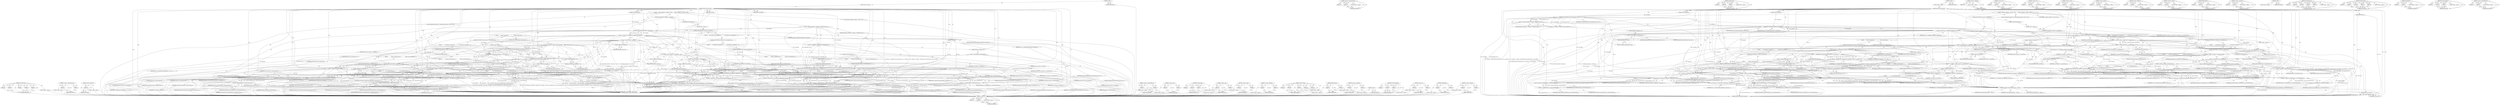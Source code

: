 digraph "&lt;operator&gt;.indirectFieldAccess" {
vulnerable_273 [label=<(METHOD,VerifyUdpChecksum)>];
vulnerable_274 [label=<(PARAM,p1)>];
vulnerable_275 [label=<(PARAM,p2)>];
vulnerable_276 [label=<(PARAM,p3)>];
vulnerable_277 [label=<(PARAM,p4)>];
vulnerable_278 [label=<(PARAM,p5)>];
vulnerable_279 [label=<(BLOCK,&lt;empty&gt;,&lt;empty&gt;)>];
vulnerable_280 [label=<(METHOD_RETURN,ANY)>];
vulnerable_220 [label=<(METHOD,&lt;operator&gt;.indirectIndexAccess)>];
vulnerable_221 [label=<(PARAM,p1)>];
vulnerable_222 [label=<(PARAM,p2)>];
vulnerable_223 [label=<(BLOCK,&lt;empty&gt;,&lt;empty&gt;)>];
vulnerable_224 [label=<(METHOD_RETURN,ANY)>];
vulnerable_246 [label=<(METHOD,&lt;operator&gt;.addressOf)>];
vulnerable_247 [label=<(PARAM,p1)>];
vulnerable_248 [label=<(BLOCK,&lt;empty&gt;,&lt;empty&gt;)>];
vulnerable_249 [label=<(METHOD_RETURN,ANY)>];
vulnerable_6 [label=<(METHOD,&lt;global&gt;)<SUB>1</SUB>>];
vulnerable_7 [label=<(BLOCK,&lt;empty&gt;,&lt;empty&gt;)<SUB>1</SUB>>];
vulnerable_8 [label=<(METHOD,ParaNdis_CheckSumVerify)<SUB>1</SUB>>];
vulnerable_9 [label=<(PARAM,tCompletePhysicalAddress *pDataPages)<SUB>2</SUB>>];
vulnerable_10 [label=<(PARAM,ULONG ulDataLength)<SUB>3</SUB>>];
vulnerable_11 [label=<(PARAM,ULONG ulStartOffset)<SUB>4</SUB>>];
vulnerable_12 [label=<(PARAM,ULONG flags)<SUB>5</SUB>>];
vulnerable_13 [label=<(PARAM,LPCSTR caller)<SUB>6</SUB>>];
vulnerable_14 [label=<(BLOCK,{
     IPHeader *pIpHeader = (IPHeader *) RtlOf...,{
     IPHeader *pIpHeader = (IPHeader *) RtlOf...)<SUB>7</SUB>>];
vulnerable_15 [label="<(LOCAL,IPHeader* pIpHeader: IPHeader*)<SUB>8</SUB>>"];
vulnerable_16 [label=<(&lt;operator&gt;.assignment,*pIpHeader = (IPHeader *) RtlOffsetToPointer(pD...)<SUB>8</SUB>>];
vulnerable_17 [label=<(IDENTIFIER,pIpHeader,*pIpHeader = (IPHeader *) RtlOffsetToPointer(pD...)<SUB>8</SUB>>];
vulnerable_18 [label=<(&lt;operator&gt;.cast,(IPHeader *) RtlOffsetToPointer(pDataPages[0].V...)<SUB>8</SUB>>];
vulnerable_19 [label=<(UNKNOWN,IPHeader *,IPHeader *)<SUB>8</SUB>>];
vulnerable_20 [label=<(RtlOffsetToPointer,RtlOffsetToPointer(pDataPages[0].Virtual, ulSta...)<SUB>8</SUB>>];
vulnerable_21 [label=<(&lt;operator&gt;.fieldAccess,pDataPages[0].Virtual)<SUB>8</SUB>>];
vulnerable_22 [label=<(&lt;operator&gt;.indirectIndexAccess,pDataPages[0])<SUB>8</SUB>>];
vulnerable_23 [label=<(IDENTIFIER,pDataPages,RtlOffsetToPointer(pDataPages[0].Virtual, ulSta...)<SUB>8</SUB>>];
vulnerable_24 [label=<(LITERAL,0,RtlOffsetToPointer(pDataPages[0].Virtual, ulSta...)<SUB>8</SUB>>];
vulnerable_25 [label=<(FIELD_IDENTIFIER,Virtual,Virtual)<SUB>8</SUB>>];
vulnerable_26 [label=<(IDENTIFIER,ulStartOffset,RtlOffsetToPointer(pDataPages[0].Virtual, ulSta...)<SUB>8</SUB>>];
vulnerable_27 [label="<(LOCAL,tTcpIpPacketParsingResult res: tTcpIpPacketParsingResult)<SUB>10</SUB>>"];
vulnerable_28 [label=<(&lt;operator&gt;.assignment,res = QualifyIpPacket(pIpHeader, ulDataLength))<SUB>10</SUB>>];
vulnerable_29 [label=<(IDENTIFIER,res,res = QualifyIpPacket(pIpHeader, ulDataLength))<SUB>10</SUB>>];
vulnerable_30 [label=<(QualifyIpPacket,QualifyIpPacket(pIpHeader, ulDataLength))<SUB>10</SUB>>];
vulnerable_31 [label=<(IDENTIFIER,pIpHeader,QualifyIpPacket(pIpHeader, ulDataLength))<SUB>10</SUB>>];
vulnerable_32 [label=<(IDENTIFIER,ulDataLength,QualifyIpPacket(pIpHeader, ulDataLength))<SUB>10</SUB>>];
vulnerable_33 [label=<(CONTROL_STRUCTURE,IF,if (res.ipStatus == ppresIPV4))<SUB>11</SUB>>];
vulnerable_34 [label=<(&lt;operator&gt;.equals,res.ipStatus == ppresIPV4)<SUB>11</SUB>>];
vulnerable_35 [label=<(&lt;operator&gt;.fieldAccess,res.ipStatus)<SUB>11</SUB>>];
vulnerable_36 [label=<(IDENTIFIER,res,res.ipStatus == ppresIPV4)<SUB>11</SUB>>];
vulnerable_37 [label=<(FIELD_IDENTIFIER,ipStatus,ipStatus)<SUB>11</SUB>>];
vulnerable_38 [label=<(IDENTIFIER,ppresIPV4,res.ipStatus == ppresIPV4)<SUB>11</SUB>>];
vulnerable_39 [label=<(BLOCK,{
         if (flags &amp; pcrIpChecksum)
         ...,{
         if (flags &amp; pcrIpChecksum)
         ...)<SUB>12</SUB>>];
vulnerable_40 [label=<(CONTROL_STRUCTURE,IF,if (flags &amp; pcrIpChecksum))<SUB>13</SUB>>];
vulnerable_41 [label=<(&lt;operator&gt;.and,flags &amp; pcrIpChecksum)<SUB>13</SUB>>];
vulnerable_42 [label=<(IDENTIFIER,flags,flags &amp; pcrIpChecksum)<SUB>13</SUB>>];
vulnerable_43 [label=<(IDENTIFIER,pcrIpChecksum,flags &amp; pcrIpChecksum)<SUB>13</SUB>>];
vulnerable_44 [label=<(BLOCK,&lt;empty&gt;,&lt;empty&gt;)<SUB>14</SUB>>];
vulnerable_45 [label=<(&lt;operator&gt;.assignment,res = VerifyIpChecksum(&amp;pIpHeader-&gt;v4, res, (fl...)<SUB>14</SUB>>];
vulnerable_46 [label=<(IDENTIFIER,res,res = VerifyIpChecksum(&amp;pIpHeader-&gt;v4, res, (fl...)<SUB>14</SUB>>];
vulnerable_47 [label=<(VerifyIpChecksum,VerifyIpChecksum(&amp;pIpHeader-&gt;v4, res, (flags &amp; ...)<SUB>14</SUB>>];
vulnerable_48 [label=<(&lt;operator&gt;.addressOf,&amp;pIpHeader-&gt;v4)<SUB>14</SUB>>];
vulnerable_49 [label=<(&lt;operator&gt;.indirectFieldAccess,pIpHeader-&gt;v4)<SUB>14</SUB>>];
vulnerable_50 [label=<(IDENTIFIER,pIpHeader,VerifyIpChecksum(&amp;pIpHeader-&gt;v4, res, (flags &amp; ...)<SUB>14</SUB>>];
vulnerable_51 [label=<(FIELD_IDENTIFIER,v4,v4)<SUB>14</SUB>>];
vulnerable_52 [label=<(IDENTIFIER,res,VerifyIpChecksum(&amp;pIpHeader-&gt;v4, res, (flags &amp; ...)<SUB>14</SUB>>];
vulnerable_53 [label=<(&lt;operator&gt;.notEquals,(flags &amp; pcrFixIPChecksum) != 0)<SUB>14</SUB>>];
vulnerable_54 [label=<(&lt;operator&gt;.and,flags &amp; pcrFixIPChecksum)<SUB>14</SUB>>];
vulnerable_55 [label=<(IDENTIFIER,flags,flags &amp; pcrFixIPChecksum)<SUB>14</SUB>>];
vulnerable_56 [label=<(IDENTIFIER,pcrFixIPChecksum,flags &amp; pcrFixIPChecksum)<SUB>14</SUB>>];
vulnerable_57 [label=<(LITERAL,0,(flags &amp; pcrFixIPChecksum) != 0)<SUB>14</SUB>>];
vulnerable_58 [label=<(CONTROL_STRUCTURE,IF,if (res.xxpStatus == ppresXxpKnown))<SUB>15</SUB>>];
vulnerable_59 [label=<(&lt;operator&gt;.equals,res.xxpStatus == ppresXxpKnown)<SUB>15</SUB>>];
vulnerable_60 [label=<(&lt;operator&gt;.fieldAccess,res.xxpStatus)<SUB>15</SUB>>];
vulnerable_61 [label=<(IDENTIFIER,res,res.xxpStatus == ppresXxpKnown)<SUB>15</SUB>>];
vulnerable_62 [label=<(FIELD_IDENTIFIER,xxpStatus,xxpStatus)<SUB>15</SUB>>];
vulnerable_63 [label=<(IDENTIFIER,ppresXxpKnown,res.xxpStatus == ppresXxpKnown)<SUB>15</SUB>>];
vulnerable_64 [label=<(BLOCK,{
            if (res.TcpUdp == ppresIsTCP) /* ...,{
            if (res.TcpUdp == ppresIsTCP) /* ...)<SUB>16</SUB>>];
vulnerable_65 [label=<(CONTROL_STRUCTURE,IF,if (res.TcpUdp == ppresIsTCP))<SUB>17</SUB>>];
vulnerable_66 [label=<(&lt;operator&gt;.equals,res.TcpUdp == ppresIsTCP)<SUB>17</SUB>>];
vulnerable_67 [label=<(&lt;operator&gt;.fieldAccess,res.TcpUdp)<SUB>17</SUB>>];
vulnerable_68 [label=<(IDENTIFIER,res,res.TcpUdp == ppresIsTCP)<SUB>17</SUB>>];
vulnerable_69 [label=<(FIELD_IDENTIFIER,TcpUdp,TcpUdp)<SUB>17</SUB>>];
vulnerable_70 [label=<(IDENTIFIER,ppresIsTCP,res.TcpUdp == ppresIsTCP)<SUB>17</SUB>>];
vulnerable_71 [label=<(BLOCK,{
                if(flags &amp; pcrTcpV4Checksum)
...,{
                if(flags &amp; pcrTcpV4Checksum)
...)<SUB>18</SUB>>];
vulnerable_72 [label=<(CONTROL_STRUCTURE,IF,if (flags &amp; pcrTcpV4Checksum))<SUB>19</SUB>>];
vulnerable_73 [label=<(&lt;operator&gt;.and,flags &amp; pcrTcpV4Checksum)<SUB>19</SUB>>];
vulnerable_74 [label=<(IDENTIFIER,flags,flags &amp; pcrTcpV4Checksum)<SUB>19</SUB>>];
vulnerable_75 [label=<(IDENTIFIER,pcrTcpV4Checksum,flags &amp; pcrTcpV4Checksum)<SUB>19</SUB>>];
vulnerable_76 [label=<(BLOCK,{
                    res = VerifyTcpChecksum(p...,{
                    res = VerifyTcpChecksum(p...)<SUB>20</SUB>>];
vulnerable_77 [label=<(&lt;operator&gt;.assignment,res = VerifyTcpChecksum(pDataPages, ulDataLengt...)<SUB>21</SUB>>];
vulnerable_78 [label=<(IDENTIFIER,res,res = VerifyTcpChecksum(pDataPages, ulDataLengt...)<SUB>21</SUB>>];
vulnerable_79 [label=<(VerifyTcpChecksum,VerifyTcpChecksum(pDataPages, ulDataLength, ulS...)<SUB>21</SUB>>];
vulnerable_80 [label=<(IDENTIFIER,pDataPages,VerifyTcpChecksum(pDataPages, ulDataLength, ulS...)<SUB>21</SUB>>];
vulnerable_81 [label=<(IDENTIFIER,ulDataLength,VerifyTcpChecksum(pDataPages, ulDataLength, ulS...)<SUB>21</SUB>>];
vulnerable_82 [label=<(IDENTIFIER,ulStartOffset,VerifyTcpChecksum(pDataPages, ulDataLength, ulS...)<SUB>21</SUB>>];
vulnerable_83 [label=<(IDENTIFIER,res,VerifyTcpChecksum(pDataPages, ulDataLength, ulS...)<SUB>21</SUB>>];
vulnerable_84 [label=<(&lt;operator&gt;.and,flags &amp; (pcrFixPHChecksum | pcrFixTcpV4Checksum))<SUB>21</SUB>>];
vulnerable_85 [label=<(IDENTIFIER,flags,flags &amp; (pcrFixPHChecksum | pcrFixTcpV4Checksum))<SUB>21</SUB>>];
vulnerable_86 [label=<(&lt;operator&gt;.or,pcrFixPHChecksum | pcrFixTcpV4Checksum)<SUB>21</SUB>>];
vulnerable_87 [label=<(IDENTIFIER,pcrFixPHChecksum,pcrFixPHChecksum | pcrFixTcpV4Checksum)<SUB>21</SUB>>];
vulnerable_88 [label=<(IDENTIFIER,pcrFixTcpV4Checksum,pcrFixPHChecksum | pcrFixTcpV4Checksum)<SUB>21</SUB>>];
vulnerable_89 [label=<(CONTROL_STRUCTURE,ELSE,else)<SUB>25</SUB>>];
vulnerable_90 [label=<(BLOCK,{
                if (flags &amp; pcrUdpV4Checksum)...,{
                if (flags &amp; pcrUdpV4Checksum)...)<SUB>25</SUB>>];
vulnerable_91 [label=<(CONTROL_STRUCTURE,IF,if (flags &amp; pcrUdpV4Checksum))<SUB>26</SUB>>];
vulnerable_92 [label=<(&lt;operator&gt;.and,flags &amp; pcrUdpV4Checksum)<SUB>26</SUB>>];
vulnerable_93 [label=<(IDENTIFIER,flags,flags &amp; pcrUdpV4Checksum)<SUB>26</SUB>>];
vulnerable_94 [label=<(IDENTIFIER,pcrUdpV4Checksum,flags &amp; pcrUdpV4Checksum)<SUB>26</SUB>>];
vulnerable_95 [label=<(BLOCK,{
                    res = VerifyUdpChecksum(p...,{
                    res = VerifyUdpChecksum(p...)<SUB>27</SUB>>];
vulnerable_96 [label=<(&lt;operator&gt;.assignment,res = VerifyUdpChecksum(pDataPages, ulDataLengt...)<SUB>28</SUB>>];
vulnerable_97 [label=<(IDENTIFIER,res,res = VerifyUdpChecksum(pDataPages, ulDataLengt...)<SUB>28</SUB>>];
vulnerable_98 [label=<(VerifyUdpChecksum,VerifyUdpChecksum(pDataPages, ulDataLength, ulS...)<SUB>28</SUB>>];
vulnerable_99 [label=<(IDENTIFIER,pDataPages,VerifyUdpChecksum(pDataPages, ulDataLength, ulS...)<SUB>28</SUB>>];
vulnerable_100 [label=<(IDENTIFIER,ulDataLength,VerifyUdpChecksum(pDataPages, ulDataLength, ulS...)<SUB>28</SUB>>];
vulnerable_101 [label=<(IDENTIFIER,ulStartOffset,VerifyUdpChecksum(pDataPages, ulDataLength, ulS...)<SUB>28</SUB>>];
vulnerable_102 [label=<(IDENTIFIER,res,VerifyUdpChecksum(pDataPages, ulDataLength, ulS...)<SUB>28</SUB>>];
vulnerable_103 [label=<(&lt;operator&gt;.and,flags &amp; (pcrFixPHChecksum | pcrFixUdpV4Checksum))<SUB>28</SUB>>];
vulnerable_104 [label=<(IDENTIFIER,flags,flags &amp; (pcrFixPHChecksum | pcrFixUdpV4Checksum))<SUB>28</SUB>>];
vulnerable_105 [label=<(&lt;operator&gt;.or,pcrFixPHChecksum | pcrFixUdpV4Checksum)<SUB>28</SUB>>];
vulnerable_106 [label=<(IDENTIFIER,pcrFixPHChecksum,pcrFixPHChecksum | pcrFixUdpV4Checksum)<SUB>28</SUB>>];
vulnerable_107 [label=<(IDENTIFIER,pcrFixUdpV4Checksum,pcrFixPHChecksum | pcrFixUdpV4Checksum)<SUB>28</SUB>>];
vulnerable_108 [label=<(CONTROL_STRUCTURE,ELSE,else)<SUB>33</SUB>>];
vulnerable_109 [label=<(BLOCK,&lt;empty&gt;,&lt;empty&gt;)<SUB>33</SUB>>];
vulnerable_110 [label=<(CONTROL_STRUCTURE,IF,if (res.ipStatus == ppresIPV6))<SUB>33</SUB>>];
vulnerable_111 [label=<(&lt;operator&gt;.equals,res.ipStatus == ppresIPV6)<SUB>33</SUB>>];
vulnerable_112 [label=<(&lt;operator&gt;.fieldAccess,res.ipStatus)<SUB>33</SUB>>];
vulnerable_113 [label=<(IDENTIFIER,res,res.ipStatus == ppresIPV6)<SUB>33</SUB>>];
vulnerable_114 [label=<(FIELD_IDENTIFIER,ipStatus,ipStatus)<SUB>33</SUB>>];
vulnerable_115 [label=<(IDENTIFIER,ppresIPV6,res.ipStatus == ppresIPV6)<SUB>33</SUB>>];
vulnerable_116 [label=<(BLOCK,{
        if(res.xxpStatus == ppresXxpKnown)
  ...,{
        if(res.xxpStatus == ppresXxpKnown)
  ...)<SUB>34</SUB>>];
vulnerable_117 [label=<(CONTROL_STRUCTURE,IF,if (res.xxpStatus == ppresXxpKnown))<SUB>35</SUB>>];
vulnerable_118 [label=<(&lt;operator&gt;.equals,res.xxpStatus == ppresXxpKnown)<SUB>35</SUB>>];
vulnerable_119 [label=<(&lt;operator&gt;.fieldAccess,res.xxpStatus)<SUB>35</SUB>>];
vulnerable_120 [label=<(IDENTIFIER,res,res.xxpStatus == ppresXxpKnown)<SUB>35</SUB>>];
vulnerable_121 [label=<(FIELD_IDENTIFIER,xxpStatus,xxpStatus)<SUB>35</SUB>>];
vulnerable_122 [label=<(IDENTIFIER,ppresXxpKnown,res.xxpStatus == ppresXxpKnown)<SUB>35</SUB>>];
vulnerable_123 [label=<(BLOCK,{
            if (res.TcpUdp == ppresIsTCP) /* ...,{
            if (res.TcpUdp == ppresIsTCP) /* ...)<SUB>36</SUB>>];
vulnerable_124 [label=<(CONTROL_STRUCTURE,IF,if (res.TcpUdp == ppresIsTCP))<SUB>37</SUB>>];
vulnerable_125 [label=<(&lt;operator&gt;.equals,res.TcpUdp == ppresIsTCP)<SUB>37</SUB>>];
vulnerable_126 [label=<(&lt;operator&gt;.fieldAccess,res.TcpUdp)<SUB>37</SUB>>];
vulnerable_127 [label=<(IDENTIFIER,res,res.TcpUdp == ppresIsTCP)<SUB>37</SUB>>];
vulnerable_128 [label=<(FIELD_IDENTIFIER,TcpUdp,TcpUdp)<SUB>37</SUB>>];
vulnerable_129 [label=<(IDENTIFIER,ppresIsTCP,res.TcpUdp == ppresIsTCP)<SUB>37</SUB>>];
vulnerable_130 [label=<(BLOCK,{
                if(flags &amp; pcrTcpV6Checksum)
...,{
                if(flags &amp; pcrTcpV6Checksum)
...)<SUB>38</SUB>>];
vulnerable_131 [label=<(CONTROL_STRUCTURE,IF,if (flags &amp; pcrTcpV6Checksum))<SUB>39</SUB>>];
vulnerable_132 [label=<(&lt;operator&gt;.and,flags &amp; pcrTcpV6Checksum)<SUB>39</SUB>>];
vulnerable_133 [label=<(IDENTIFIER,flags,flags &amp; pcrTcpV6Checksum)<SUB>39</SUB>>];
vulnerable_134 [label=<(IDENTIFIER,pcrTcpV6Checksum,flags &amp; pcrTcpV6Checksum)<SUB>39</SUB>>];
vulnerable_135 [label=<(BLOCK,{
                    res = VerifyTcpChecksum(p...,{
                    res = VerifyTcpChecksum(p...)<SUB>40</SUB>>];
vulnerable_136 [label=<(&lt;operator&gt;.assignment,res = VerifyTcpChecksum(pDataPages, ulDataLengt...)<SUB>41</SUB>>];
vulnerable_137 [label=<(IDENTIFIER,res,res = VerifyTcpChecksum(pDataPages, ulDataLengt...)<SUB>41</SUB>>];
vulnerable_138 [label=<(VerifyTcpChecksum,VerifyTcpChecksum(pDataPages, ulDataLength, ulS...)<SUB>41</SUB>>];
vulnerable_139 [label=<(IDENTIFIER,pDataPages,VerifyTcpChecksum(pDataPages, ulDataLength, ulS...)<SUB>41</SUB>>];
vulnerable_140 [label=<(IDENTIFIER,ulDataLength,VerifyTcpChecksum(pDataPages, ulDataLength, ulS...)<SUB>41</SUB>>];
vulnerable_141 [label=<(IDENTIFIER,ulStartOffset,VerifyTcpChecksum(pDataPages, ulDataLength, ulS...)<SUB>41</SUB>>];
vulnerable_142 [label=<(IDENTIFIER,res,VerifyTcpChecksum(pDataPages, ulDataLength, ulS...)<SUB>41</SUB>>];
vulnerable_143 [label=<(&lt;operator&gt;.and,flags &amp; (pcrFixPHChecksum | pcrFixTcpV6Checksum))<SUB>41</SUB>>];
vulnerable_144 [label=<(IDENTIFIER,flags,flags &amp; (pcrFixPHChecksum | pcrFixTcpV6Checksum))<SUB>41</SUB>>];
vulnerable_145 [label=<(&lt;operator&gt;.or,pcrFixPHChecksum | pcrFixTcpV6Checksum)<SUB>41</SUB>>];
vulnerable_146 [label=<(IDENTIFIER,pcrFixPHChecksum,pcrFixPHChecksum | pcrFixTcpV6Checksum)<SUB>41</SUB>>];
vulnerable_147 [label=<(IDENTIFIER,pcrFixTcpV6Checksum,pcrFixPHChecksum | pcrFixTcpV6Checksum)<SUB>41</SUB>>];
vulnerable_148 [label=<(CONTROL_STRUCTURE,ELSE,else)<SUB>45</SUB>>];
vulnerable_149 [label=<(BLOCK,{
                if (flags &amp; pcrUdpV6Checksum)...,{
                if (flags &amp; pcrUdpV6Checksum)...)<SUB>45</SUB>>];
vulnerable_150 [label=<(CONTROL_STRUCTURE,IF,if (flags &amp; pcrUdpV6Checksum))<SUB>46</SUB>>];
vulnerable_151 [label=<(&lt;operator&gt;.and,flags &amp; pcrUdpV6Checksum)<SUB>46</SUB>>];
vulnerable_152 [label=<(IDENTIFIER,flags,flags &amp; pcrUdpV6Checksum)<SUB>46</SUB>>];
vulnerable_153 [label=<(IDENTIFIER,pcrUdpV6Checksum,flags &amp; pcrUdpV6Checksum)<SUB>46</SUB>>];
vulnerable_154 [label=<(BLOCK,{
                    res = VerifyUdpChecksum(p...,{
                    res = VerifyUdpChecksum(p...)<SUB>47</SUB>>];
vulnerable_155 [label=<(&lt;operator&gt;.assignment,res = VerifyUdpChecksum(pDataPages, ulDataLengt...)<SUB>48</SUB>>];
vulnerable_156 [label=<(IDENTIFIER,res,res = VerifyUdpChecksum(pDataPages, ulDataLengt...)<SUB>48</SUB>>];
vulnerable_157 [label=<(VerifyUdpChecksum,VerifyUdpChecksum(pDataPages, ulDataLength, ulS...)<SUB>48</SUB>>];
vulnerable_158 [label=<(IDENTIFIER,pDataPages,VerifyUdpChecksum(pDataPages, ulDataLength, ulS...)<SUB>48</SUB>>];
vulnerable_159 [label=<(IDENTIFIER,ulDataLength,VerifyUdpChecksum(pDataPages, ulDataLength, ulS...)<SUB>48</SUB>>];
vulnerable_160 [label=<(IDENTIFIER,ulStartOffset,VerifyUdpChecksum(pDataPages, ulDataLength, ulS...)<SUB>48</SUB>>];
vulnerable_161 [label=<(IDENTIFIER,res,VerifyUdpChecksum(pDataPages, ulDataLength, ulS...)<SUB>48</SUB>>];
vulnerable_162 [label=<(&lt;operator&gt;.and,flags &amp; (pcrFixPHChecksum | pcrFixUdpV6Checksum))<SUB>48</SUB>>];
vulnerable_163 [label=<(IDENTIFIER,flags,flags &amp; (pcrFixPHChecksum | pcrFixUdpV6Checksum))<SUB>48</SUB>>];
vulnerable_164 [label=<(&lt;operator&gt;.or,pcrFixPHChecksum | pcrFixUdpV6Checksum)<SUB>48</SUB>>];
vulnerable_165 [label=<(IDENTIFIER,pcrFixPHChecksum,pcrFixPHChecksum | pcrFixUdpV6Checksum)<SUB>48</SUB>>];
vulnerable_166 [label=<(IDENTIFIER,pcrFixUdpV6Checksum,pcrFixPHChecksum | pcrFixUdpV6Checksum)<SUB>48</SUB>>];
vulnerable_167 [label=<(PrintOutParsingResult,PrintOutParsingResult(res, 1, caller))<SUB>53</SUB>>];
vulnerable_168 [label=<(IDENTIFIER,res,PrintOutParsingResult(res, 1, caller))<SUB>53</SUB>>];
vulnerable_169 [label=<(LITERAL,1,PrintOutParsingResult(res, 1, caller))<SUB>53</SUB>>];
vulnerable_170 [label=<(IDENTIFIER,caller,PrintOutParsingResult(res, 1, caller))<SUB>53</SUB>>];
vulnerable_171 [label=<(RETURN,return res;,return res;)<SUB>54</SUB>>];
vulnerable_172 [label=<(IDENTIFIER,res,return res;)<SUB>54</SUB>>];
vulnerable_173 [label=<(METHOD_RETURN,tTcpIpPacketParsingResult)<SUB>1</SUB>>];
vulnerable_175 [label=<(METHOD_RETURN,ANY)<SUB>1</SUB>>];
vulnerable_250 [label=<(METHOD,&lt;operator&gt;.indirectFieldAccess)>];
vulnerable_251 [label=<(PARAM,p1)>];
vulnerable_252 [label=<(PARAM,p2)>];
vulnerable_253 [label=<(BLOCK,&lt;empty&gt;,&lt;empty&gt;)>];
vulnerable_254 [label=<(METHOD_RETURN,ANY)>];
vulnerable_205 [label=<(METHOD,&lt;operator&gt;.cast)>];
vulnerable_206 [label=<(PARAM,p1)>];
vulnerable_207 [label=<(PARAM,p2)>];
vulnerable_208 [label=<(BLOCK,&lt;empty&gt;,&lt;empty&gt;)>];
vulnerable_209 [label=<(METHOD_RETURN,ANY)>];
vulnerable_240 [label=<(METHOD,VerifyIpChecksum)>];
vulnerable_241 [label=<(PARAM,p1)>];
vulnerable_242 [label=<(PARAM,p2)>];
vulnerable_243 [label=<(PARAM,p3)>];
vulnerable_244 [label=<(BLOCK,&lt;empty&gt;,&lt;empty&gt;)>];
vulnerable_245 [label=<(METHOD_RETURN,ANY)>];
vulnerable_235 [label=<(METHOD,&lt;operator&gt;.and)>];
vulnerable_236 [label=<(PARAM,p1)>];
vulnerable_237 [label=<(PARAM,p2)>];
vulnerable_238 [label=<(BLOCK,&lt;empty&gt;,&lt;empty&gt;)>];
vulnerable_239 [label=<(METHOD_RETURN,ANY)>];
vulnerable_230 [label=<(METHOD,&lt;operator&gt;.equals)>];
vulnerable_231 [label=<(PARAM,p1)>];
vulnerable_232 [label=<(PARAM,p2)>];
vulnerable_233 [label=<(BLOCK,&lt;empty&gt;,&lt;empty&gt;)>];
vulnerable_234 [label=<(METHOD_RETURN,ANY)>];
vulnerable_215 [label=<(METHOD,&lt;operator&gt;.fieldAccess)>];
vulnerable_216 [label=<(PARAM,p1)>];
vulnerable_217 [label=<(PARAM,p2)>];
vulnerable_218 [label=<(BLOCK,&lt;empty&gt;,&lt;empty&gt;)>];
vulnerable_219 [label=<(METHOD_RETURN,ANY)>];
vulnerable_260 [label=<(METHOD,VerifyTcpChecksum)>];
vulnerable_261 [label=<(PARAM,p1)>];
vulnerable_262 [label=<(PARAM,p2)>];
vulnerable_263 [label=<(PARAM,p3)>];
vulnerable_264 [label=<(PARAM,p4)>];
vulnerable_265 [label=<(PARAM,p5)>];
vulnerable_266 [label=<(BLOCK,&lt;empty&gt;,&lt;empty&gt;)>];
vulnerable_267 [label=<(METHOD_RETURN,ANY)>];
vulnerable_210 [label=<(METHOD,RtlOffsetToPointer)>];
vulnerable_211 [label=<(PARAM,p1)>];
vulnerable_212 [label=<(PARAM,p2)>];
vulnerable_213 [label=<(BLOCK,&lt;empty&gt;,&lt;empty&gt;)>];
vulnerable_214 [label=<(METHOD_RETURN,ANY)>];
vulnerable_200 [label=<(METHOD,&lt;operator&gt;.assignment)>];
vulnerable_201 [label=<(PARAM,p1)>];
vulnerable_202 [label=<(PARAM,p2)>];
vulnerable_203 [label=<(BLOCK,&lt;empty&gt;,&lt;empty&gt;)>];
vulnerable_204 [label=<(METHOD_RETURN,ANY)>];
vulnerable_194 [label=<(METHOD,&lt;global&gt;)<SUB>1</SUB>>];
vulnerable_195 [label=<(BLOCK,&lt;empty&gt;,&lt;empty&gt;)>];
vulnerable_196 [label=<(METHOD_RETURN,ANY)>];
vulnerable_281 [label=<(METHOD,PrintOutParsingResult)>];
vulnerable_282 [label=<(PARAM,p1)>];
vulnerable_283 [label=<(PARAM,p2)>];
vulnerable_284 [label=<(PARAM,p3)>];
vulnerable_285 [label=<(BLOCK,&lt;empty&gt;,&lt;empty&gt;)>];
vulnerable_286 [label=<(METHOD_RETURN,ANY)>];
vulnerable_268 [label=<(METHOD,&lt;operator&gt;.or)>];
vulnerable_269 [label=<(PARAM,p1)>];
vulnerable_270 [label=<(PARAM,p2)>];
vulnerable_271 [label=<(BLOCK,&lt;empty&gt;,&lt;empty&gt;)>];
vulnerable_272 [label=<(METHOD_RETURN,ANY)>];
vulnerable_225 [label=<(METHOD,QualifyIpPacket)>];
vulnerable_226 [label=<(PARAM,p1)>];
vulnerable_227 [label=<(PARAM,p2)>];
vulnerable_228 [label=<(BLOCK,&lt;empty&gt;,&lt;empty&gt;)>];
vulnerable_229 [label=<(METHOD_RETURN,ANY)>];
vulnerable_255 [label=<(METHOD,&lt;operator&gt;.notEquals)>];
vulnerable_256 [label=<(PARAM,p1)>];
vulnerable_257 [label=<(PARAM,p2)>];
vulnerable_258 [label=<(BLOCK,&lt;empty&gt;,&lt;empty&gt;)>];
vulnerable_259 [label=<(METHOD_RETURN,ANY)>];
fixed_288 [label=<(METHOD,&lt;operator&gt;.or)>];
fixed_289 [label=<(PARAM,p1)>];
fixed_290 [label=<(PARAM,p2)>];
fixed_291 [label=<(BLOCK,&lt;empty&gt;,&lt;empty&gt;)>];
fixed_292 [label=<(METHOD_RETURN,ANY)>];
fixed_235 [label=<(METHOD,&lt;operator&gt;.indirectIndexAccess)>];
fixed_236 [label=<(PARAM,p1)>];
fixed_237 [label=<(PARAM,p2)>];
fixed_238 [label=<(BLOCK,&lt;empty&gt;,&lt;empty&gt;)>];
fixed_239 [label=<(METHOD_RETURN,ANY)>];
fixed_260 [label=<(METHOD,VerifyIpChecksum)>];
fixed_261 [label=<(PARAM,p1)>];
fixed_262 [label=<(PARAM,p2)>];
fixed_263 [label=<(PARAM,p3)>];
fixed_264 [label=<(BLOCK,&lt;empty&gt;,&lt;empty&gt;)>];
fixed_265 [label=<(METHOD_RETURN,ANY)>];
fixed_6 [label=<(METHOD,&lt;global&gt;)<SUB>1</SUB>>];
fixed_7 [label=<(BLOCK,&lt;empty&gt;,&lt;empty&gt;)<SUB>1</SUB>>];
fixed_8 [label=<(METHOD,ParaNdis_CheckSumVerify)<SUB>1</SUB>>];
fixed_9 [label=<(PARAM,tCompletePhysicalAddress *pDataPages)<SUB>2</SUB>>];
fixed_10 [label=<(PARAM,ULONG ulDataLength)<SUB>3</SUB>>];
fixed_11 [label=<(PARAM,ULONG ulStartOffset)<SUB>4</SUB>>];
fixed_12 [label=<(PARAM,ULONG flags)<SUB>5</SUB>>];
fixed_13 [label=<(PARAM,LPCSTR caller)<SUB>6</SUB>>];
fixed_14 [label=<(BLOCK,{
     IPHeader *pIpHeader = (IPHeader *) RtlOf...,{
     IPHeader *pIpHeader = (IPHeader *) RtlOf...)<SUB>7</SUB>>];
fixed_15 [label="<(LOCAL,IPHeader* pIpHeader: IPHeader*)<SUB>8</SUB>>"];
fixed_16 [label=<(&lt;operator&gt;.assignment,*pIpHeader = (IPHeader *) RtlOffsetToPointer(pD...)<SUB>8</SUB>>];
fixed_17 [label=<(IDENTIFIER,pIpHeader,*pIpHeader = (IPHeader *) RtlOffsetToPointer(pD...)<SUB>8</SUB>>];
fixed_18 [label=<(&lt;operator&gt;.cast,(IPHeader *) RtlOffsetToPointer(pDataPages[0].V...)<SUB>8</SUB>>];
fixed_19 [label=<(UNKNOWN,IPHeader *,IPHeader *)<SUB>8</SUB>>];
fixed_20 [label=<(RtlOffsetToPointer,RtlOffsetToPointer(pDataPages[0].Virtual, ulSta...)<SUB>8</SUB>>];
fixed_21 [label=<(&lt;operator&gt;.fieldAccess,pDataPages[0].Virtual)<SUB>8</SUB>>];
fixed_22 [label=<(&lt;operator&gt;.indirectIndexAccess,pDataPages[0])<SUB>8</SUB>>];
fixed_23 [label=<(IDENTIFIER,pDataPages,RtlOffsetToPointer(pDataPages[0].Virtual, ulSta...)<SUB>8</SUB>>];
fixed_24 [label=<(LITERAL,0,RtlOffsetToPointer(pDataPages[0].Virtual, ulSta...)<SUB>8</SUB>>];
fixed_25 [label=<(FIELD_IDENTIFIER,Virtual,Virtual)<SUB>8</SUB>>];
fixed_26 [label=<(IDENTIFIER,ulStartOffset,RtlOffsetToPointer(pDataPages[0].Virtual, ulSta...)<SUB>8</SUB>>];
fixed_27 [label="<(LOCAL,tTcpIpPacketParsingResult res: tTcpIpPacketParsingResult)<SUB>10</SUB>>"];
fixed_28 [label=<(&lt;operator&gt;.assignment,res = QualifyIpPacket(pIpHeader, ulDataLength))<SUB>10</SUB>>];
fixed_29 [label=<(IDENTIFIER,res,res = QualifyIpPacket(pIpHeader, ulDataLength))<SUB>10</SUB>>];
fixed_30 [label=<(QualifyIpPacket,QualifyIpPacket(pIpHeader, ulDataLength))<SUB>10</SUB>>];
fixed_31 [label=<(IDENTIFIER,pIpHeader,QualifyIpPacket(pIpHeader, ulDataLength))<SUB>10</SUB>>];
fixed_32 [label=<(IDENTIFIER,ulDataLength,QualifyIpPacket(pIpHeader, ulDataLength))<SUB>10</SUB>>];
fixed_33 [label=<(CONTROL_STRUCTURE,IF,if (res.ipStatus == ppresNotIP || res.ipCheckSum == ppresIPTooShort))<SUB>11</SUB>>];
fixed_34 [label=<(&lt;operator&gt;.logicalOr,res.ipStatus == ppresNotIP || res.ipCheckSum ==...)<SUB>11</SUB>>];
fixed_35 [label=<(&lt;operator&gt;.equals,res.ipStatus == ppresNotIP)<SUB>11</SUB>>];
fixed_36 [label=<(&lt;operator&gt;.fieldAccess,res.ipStatus)<SUB>11</SUB>>];
fixed_37 [label=<(IDENTIFIER,res,res.ipStatus == ppresNotIP)<SUB>11</SUB>>];
fixed_38 [label=<(FIELD_IDENTIFIER,ipStatus,ipStatus)<SUB>11</SUB>>];
fixed_39 [label=<(IDENTIFIER,ppresNotIP,res.ipStatus == ppresNotIP)<SUB>11</SUB>>];
fixed_40 [label=<(&lt;operator&gt;.equals,res.ipCheckSum == ppresIPTooShort)<SUB>11</SUB>>];
fixed_41 [label=<(&lt;operator&gt;.fieldAccess,res.ipCheckSum)<SUB>11</SUB>>];
fixed_42 [label=<(IDENTIFIER,res,res.ipCheckSum == ppresIPTooShort)<SUB>11</SUB>>];
fixed_43 [label=<(FIELD_IDENTIFIER,ipCheckSum,ipCheckSum)<SUB>11</SUB>>];
fixed_44 [label=<(IDENTIFIER,ppresIPTooShort,res.ipCheckSum == ppresIPTooShort)<SUB>11</SUB>>];
fixed_45 [label=<(BLOCK,&lt;empty&gt;,&lt;empty&gt;)<SUB>12</SUB>>];
fixed_46 [label=<(RETURN,return res;,return res;)<SUB>12</SUB>>];
fixed_47 [label=<(IDENTIFIER,res,return res;)<SUB>12</SUB>>];
fixed_48 [label=<(CONTROL_STRUCTURE,IF,if (res.ipStatus == ppresIPV4))<SUB>14</SUB>>];
fixed_49 [label=<(&lt;operator&gt;.equals,res.ipStatus == ppresIPV4)<SUB>14</SUB>>];
fixed_50 [label=<(&lt;operator&gt;.fieldAccess,res.ipStatus)<SUB>14</SUB>>];
fixed_51 [label=<(IDENTIFIER,res,res.ipStatus == ppresIPV4)<SUB>14</SUB>>];
fixed_52 [label=<(FIELD_IDENTIFIER,ipStatus,ipStatus)<SUB>14</SUB>>];
fixed_53 [label=<(IDENTIFIER,ppresIPV4,res.ipStatus == ppresIPV4)<SUB>14</SUB>>];
fixed_54 [label=<(BLOCK,{
         if (flags &amp; pcrIpChecksum)
         ...,{
         if (flags &amp; pcrIpChecksum)
         ...)<SUB>15</SUB>>];
fixed_55 [label=<(CONTROL_STRUCTURE,IF,if (flags &amp; pcrIpChecksum))<SUB>16</SUB>>];
fixed_56 [label=<(&lt;operator&gt;.and,flags &amp; pcrIpChecksum)<SUB>16</SUB>>];
fixed_57 [label=<(IDENTIFIER,flags,flags &amp; pcrIpChecksum)<SUB>16</SUB>>];
fixed_58 [label=<(IDENTIFIER,pcrIpChecksum,flags &amp; pcrIpChecksum)<SUB>16</SUB>>];
fixed_59 [label=<(BLOCK,&lt;empty&gt;,&lt;empty&gt;)<SUB>17</SUB>>];
fixed_60 [label=<(&lt;operator&gt;.assignment,res = VerifyIpChecksum(&amp;pIpHeader-&gt;v4, res, (fl...)<SUB>17</SUB>>];
fixed_61 [label=<(IDENTIFIER,res,res = VerifyIpChecksum(&amp;pIpHeader-&gt;v4, res, (fl...)<SUB>17</SUB>>];
fixed_62 [label=<(VerifyIpChecksum,VerifyIpChecksum(&amp;pIpHeader-&gt;v4, res, (flags &amp; ...)<SUB>17</SUB>>];
fixed_63 [label=<(&lt;operator&gt;.addressOf,&amp;pIpHeader-&gt;v4)<SUB>17</SUB>>];
fixed_64 [label=<(&lt;operator&gt;.indirectFieldAccess,pIpHeader-&gt;v4)<SUB>17</SUB>>];
fixed_65 [label=<(IDENTIFIER,pIpHeader,VerifyIpChecksum(&amp;pIpHeader-&gt;v4, res, (flags &amp; ...)<SUB>17</SUB>>];
fixed_66 [label=<(FIELD_IDENTIFIER,v4,v4)<SUB>17</SUB>>];
fixed_67 [label=<(IDENTIFIER,res,VerifyIpChecksum(&amp;pIpHeader-&gt;v4, res, (flags &amp; ...)<SUB>17</SUB>>];
fixed_68 [label=<(&lt;operator&gt;.notEquals,(flags &amp; pcrFixIPChecksum) != 0)<SUB>17</SUB>>];
fixed_69 [label=<(&lt;operator&gt;.and,flags &amp; pcrFixIPChecksum)<SUB>17</SUB>>];
fixed_70 [label=<(IDENTIFIER,flags,flags &amp; pcrFixIPChecksum)<SUB>17</SUB>>];
fixed_71 [label=<(IDENTIFIER,pcrFixIPChecksum,flags &amp; pcrFixIPChecksum)<SUB>17</SUB>>];
fixed_72 [label=<(LITERAL,0,(flags &amp; pcrFixIPChecksum) != 0)<SUB>17</SUB>>];
fixed_73 [label=<(CONTROL_STRUCTURE,IF,if (res.xxpStatus == ppresXxpKnown))<SUB>18</SUB>>];
fixed_74 [label=<(&lt;operator&gt;.equals,res.xxpStatus == ppresXxpKnown)<SUB>18</SUB>>];
fixed_75 [label=<(&lt;operator&gt;.fieldAccess,res.xxpStatus)<SUB>18</SUB>>];
fixed_76 [label=<(IDENTIFIER,res,res.xxpStatus == ppresXxpKnown)<SUB>18</SUB>>];
fixed_77 [label=<(FIELD_IDENTIFIER,xxpStatus,xxpStatus)<SUB>18</SUB>>];
fixed_78 [label=<(IDENTIFIER,ppresXxpKnown,res.xxpStatus == ppresXxpKnown)<SUB>18</SUB>>];
fixed_79 [label=<(BLOCK,{
            if (res.TcpUdp == ppresIsTCP) /* ...,{
            if (res.TcpUdp == ppresIsTCP) /* ...)<SUB>19</SUB>>];
fixed_80 [label=<(CONTROL_STRUCTURE,IF,if (res.TcpUdp == ppresIsTCP))<SUB>20</SUB>>];
fixed_81 [label=<(&lt;operator&gt;.equals,res.TcpUdp == ppresIsTCP)<SUB>20</SUB>>];
fixed_82 [label=<(&lt;operator&gt;.fieldAccess,res.TcpUdp)<SUB>20</SUB>>];
fixed_83 [label=<(IDENTIFIER,res,res.TcpUdp == ppresIsTCP)<SUB>20</SUB>>];
fixed_84 [label=<(FIELD_IDENTIFIER,TcpUdp,TcpUdp)<SUB>20</SUB>>];
fixed_85 [label=<(IDENTIFIER,ppresIsTCP,res.TcpUdp == ppresIsTCP)<SUB>20</SUB>>];
fixed_86 [label=<(BLOCK,{
                if(flags &amp; pcrTcpV4Checksum)
...,{
                if(flags &amp; pcrTcpV4Checksum)
...)<SUB>21</SUB>>];
fixed_87 [label=<(CONTROL_STRUCTURE,IF,if (flags &amp; pcrTcpV4Checksum))<SUB>22</SUB>>];
fixed_88 [label=<(&lt;operator&gt;.and,flags &amp; pcrTcpV4Checksum)<SUB>22</SUB>>];
fixed_89 [label=<(IDENTIFIER,flags,flags &amp; pcrTcpV4Checksum)<SUB>22</SUB>>];
fixed_90 [label=<(IDENTIFIER,pcrTcpV4Checksum,flags &amp; pcrTcpV4Checksum)<SUB>22</SUB>>];
fixed_91 [label=<(BLOCK,{
                    res = VerifyTcpChecksum(p...,{
                    res = VerifyTcpChecksum(p...)<SUB>23</SUB>>];
fixed_92 [label=<(&lt;operator&gt;.assignment,res = VerifyTcpChecksum(pDataPages, ulDataLengt...)<SUB>24</SUB>>];
fixed_93 [label=<(IDENTIFIER,res,res = VerifyTcpChecksum(pDataPages, ulDataLengt...)<SUB>24</SUB>>];
fixed_94 [label=<(VerifyTcpChecksum,VerifyTcpChecksum(pDataPages, ulDataLength, ulS...)<SUB>24</SUB>>];
fixed_95 [label=<(IDENTIFIER,pDataPages,VerifyTcpChecksum(pDataPages, ulDataLength, ulS...)<SUB>24</SUB>>];
fixed_96 [label=<(IDENTIFIER,ulDataLength,VerifyTcpChecksum(pDataPages, ulDataLength, ulS...)<SUB>24</SUB>>];
fixed_97 [label=<(IDENTIFIER,ulStartOffset,VerifyTcpChecksum(pDataPages, ulDataLength, ulS...)<SUB>24</SUB>>];
fixed_98 [label=<(IDENTIFIER,res,VerifyTcpChecksum(pDataPages, ulDataLength, ulS...)<SUB>24</SUB>>];
fixed_99 [label=<(&lt;operator&gt;.and,flags &amp; (pcrFixPHChecksum | pcrFixTcpV4Checksum))<SUB>24</SUB>>];
fixed_100 [label=<(IDENTIFIER,flags,flags &amp; (pcrFixPHChecksum | pcrFixTcpV4Checksum))<SUB>24</SUB>>];
fixed_101 [label=<(&lt;operator&gt;.or,pcrFixPHChecksum | pcrFixTcpV4Checksum)<SUB>24</SUB>>];
fixed_102 [label=<(IDENTIFIER,pcrFixPHChecksum,pcrFixPHChecksum | pcrFixTcpV4Checksum)<SUB>24</SUB>>];
fixed_103 [label=<(IDENTIFIER,pcrFixTcpV4Checksum,pcrFixPHChecksum | pcrFixTcpV4Checksum)<SUB>24</SUB>>];
fixed_104 [label=<(CONTROL_STRUCTURE,ELSE,else)<SUB>28</SUB>>];
fixed_105 [label=<(BLOCK,{
                if (flags &amp; pcrUdpV4Checksum)...,{
                if (flags &amp; pcrUdpV4Checksum)...)<SUB>28</SUB>>];
fixed_106 [label=<(CONTROL_STRUCTURE,IF,if (flags &amp; pcrUdpV4Checksum))<SUB>29</SUB>>];
fixed_107 [label=<(&lt;operator&gt;.and,flags &amp; pcrUdpV4Checksum)<SUB>29</SUB>>];
fixed_108 [label=<(IDENTIFIER,flags,flags &amp; pcrUdpV4Checksum)<SUB>29</SUB>>];
fixed_109 [label=<(IDENTIFIER,pcrUdpV4Checksum,flags &amp; pcrUdpV4Checksum)<SUB>29</SUB>>];
fixed_110 [label=<(BLOCK,{
                    res = VerifyUdpChecksum(p...,{
                    res = VerifyUdpChecksum(p...)<SUB>30</SUB>>];
fixed_111 [label=<(&lt;operator&gt;.assignment,res = VerifyUdpChecksum(pDataPages, ulDataLengt...)<SUB>31</SUB>>];
fixed_112 [label=<(IDENTIFIER,res,res = VerifyUdpChecksum(pDataPages, ulDataLengt...)<SUB>31</SUB>>];
fixed_113 [label=<(VerifyUdpChecksum,VerifyUdpChecksum(pDataPages, ulDataLength, ulS...)<SUB>31</SUB>>];
fixed_114 [label=<(IDENTIFIER,pDataPages,VerifyUdpChecksum(pDataPages, ulDataLength, ulS...)<SUB>31</SUB>>];
fixed_115 [label=<(IDENTIFIER,ulDataLength,VerifyUdpChecksum(pDataPages, ulDataLength, ulS...)<SUB>31</SUB>>];
fixed_116 [label=<(IDENTIFIER,ulStartOffset,VerifyUdpChecksum(pDataPages, ulDataLength, ulS...)<SUB>31</SUB>>];
fixed_117 [label=<(IDENTIFIER,res,VerifyUdpChecksum(pDataPages, ulDataLength, ulS...)<SUB>31</SUB>>];
fixed_118 [label=<(&lt;operator&gt;.and,flags &amp; (pcrFixPHChecksum | pcrFixUdpV4Checksum))<SUB>31</SUB>>];
fixed_119 [label=<(IDENTIFIER,flags,flags &amp; (pcrFixPHChecksum | pcrFixUdpV4Checksum))<SUB>31</SUB>>];
fixed_120 [label=<(&lt;operator&gt;.or,pcrFixPHChecksum | pcrFixUdpV4Checksum)<SUB>31</SUB>>];
fixed_121 [label=<(IDENTIFIER,pcrFixPHChecksum,pcrFixPHChecksum | pcrFixUdpV4Checksum)<SUB>31</SUB>>];
fixed_122 [label=<(IDENTIFIER,pcrFixUdpV4Checksum,pcrFixPHChecksum | pcrFixUdpV4Checksum)<SUB>31</SUB>>];
fixed_123 [label=<(CONTROL_STRUCTURE,ELSE,else)<SUB>36</SUB>>];
fixed_124 [label=<(BLOCK,&lt;empty&gt;,&lt;empty&gt;)<SUB>36</SUB>>];
fixed_125 [label=<(CONTROL_STRUCTURE,IF,if (res.ipStatus == ppresIPV6))<SUB>36</SUB>>];
fixed_126 [label=<(&lt;operator&gt;.equals,res.ipStatus == ppresIPV6)<SUB>36</SUB>>];
fixed_127 [label=<(&lt;operator&gt;.fieldAccess,res.ipStatus)<SUB>36</SUB>>];
fixed_128 [label=<(IDENTIFIER,res,res.ipStatus == ppresIPV6)<SUB>36</SUB>>];
fixed_129 [label=<(FIELD_IDENTIFIER,ipStatus,ipStatus)<SUB>36</SUB>>];
fixed_130 [label=<(IDENTIFIER,ppresIPV6,res.ipStatus == ppresIPV6)<SUB>36</SUB>>];
fixed_131 [label=<(BLOCK,{
        if(res.xxpStatus == ppresXxpKnown)
  ...,{
        if(res.xxpStatus == ppresXxpKnown)
  ...)<SUB>37</SUB>>];
fixed_132 [label=<(CONTROL_STRUCTURE,IF,if (res.xxpStatus == ppresXxpKnown))<SUB>38</SUB>>];
fixed_133 [label=<(&lt;operator&gt;.equals,res.xxpStatus == ppresXxpKnown)<SUB>38</SUB>>];
fixed_134 [label=<(&lt;operator&gt;.fieldAccess,res.xxpStatus)<SUB>38</SUB>>];
fixed_135 [label=<(IDENTIFIER,res,res.xxpStatus == ppresXxpKnown)<SUB>38</SUB>>];
fixed_136 [label=<(FIELD_IDENTIFIER,xxpStatus,xxpStatus)<SUB>38</SUB>>];
fixed_137 [label=<(IDENTIFIER,ppresXxpKnown,res.xxpStatus == ppresXxpKnown)<SUB>38</SUB>>];
fixed_138 [label=<(BLOCK,{
            if (res.TcpUdp == ppresIsTCP) /* ...,{
            if (res.TcpUdp == ppresIsTCP) /* ...)<SUB>39</SUB>>];
fixed_139 [label=<(CONTROL_STRUCTURE,IF,if (res.TcpUdp == ppresIsTCP))<SUB>40</SUB>>];
fixed_140 [label=<(&lt;operator&gt;.equals,res.TcpUdp == ppresIsTCP)<SUB>40</SUB>>];
fixed_141 [label=<(&lt;operator&gt;.fieldAccess,res.TcpUdp)<SUB>40</SUB>>];
fixed_142 [label=<(IDENTIFIER,res,res.TcpUdp == ppresIsTCP)<SUB>40</SUB>>];
fixed_143 [label=<(FIELD_IDENTIFIER,TcpUdp,TcpUdp)<SUB>40</SUB>>];
fixed_144 [label=<(IDENTIFIER,ppresIsTCP,res.TcpUdp == ppresIsTCP)<SUB>40</SUB>>];
fixed_145 [label=<(BLOCK,{
                if(flags &amp; pcrTcpV6Checksum)
...,{
                if(flags &amp; pcrTcpV6Checksum)
...)<SUB>41</SUB>>];
fixed_146 [label=<(CONTROL_STRUCTURE,IF,if (flags &amp; pcrTcpV6Checksum))<SUB>42</SUB>>];
fixed_147 [label=<(&lt;operator&gt;.and,flags &amp; pcrTcpV6Checksum)<SUB>42</SUB>>];
fixed_148 [label=<(IDENTIFIER,flags,flags &amp; pcrTcpV6Checksum)<SUB>42</SUB>>];
fixed_149 [label=<(IDENTIFIER,pcrTcpV6Checksum,flags &amp; pcrTcpV6Checksum)<SUB>42</SUB>>];
fixed_150 [label=<(BLOCK,{
                    res = VerifyTcpChecksum(p...,{
                    res = VerifyTcpChecksum(p...)<SUB>43</SUB>>];
fixed_151 [label=<(&lt;operator&gt;.assignment,res = VerifyTcpChecksum(pDataPages, ulDataLengt...)<SUB>44</SUB>>];
fixed_152 [label=<(IDENTIFIER,res,res = VerifyTcpChecksum(pDataPages, ulDataLengt...)<SUB>44</SUB>>];
fixed_153 [label=<(VerifyTcpChecksum,VerifyTcpChecksum(pDataPages, ulDataLength, ulS...)<SUB>44</SUB>>];
fixed_154 [label=<(IDENTIFIER,pDataPages,VerifyTcpChecksum(pDataPages, ulDataLength, ulS...)<SUB>44</SUB>>];
fixed_155 [label=<(IDENTIFIER,ulDataLength,VerifyTcpChecksum(pDataPages, ulDataLength, ulS...)<SUB>44</SUB>>];
fixed_156 [label=<(IDENTIFIER,ulStartOffset,VerifyTcpChecksum(pDataPages, ulDataLength, ulS...)<SUB>44</SUB>>];
fixed_157 [label=<(IDENTIFIER,res,VerifyTcpChecksum(pDataPages, ulDataLength, ulS...)<SUB>44</SUB>>];
fixed_158 [label=<(&lt;operator&gt;.and,flags &amp; (pcrFixPHChecksum | pcrFixTcpV6Checksum))<SUB>44</SUB>>];
fixed_159 [label=<(IDENTIFIER,flags,flags &amp; (pcrFixPHChecksum | pcrFixTcpV6Checksum))<SUB>44</SUB>>];
fixed_160 [label=<(&lt;operator&gt;.or,pcrFixPHChecksum | pcrFixTcpV6Checksum)<SUB>44</SUB>>];
fixed_161 [label=<(IDENTIFIER,pcrFixPHChecksum,pcrFixPHChecksum | pcrFixTcpV6Checksum)<SUB>44</SUB>>];
fixed_162 [label=<(IDENTIFIER,pcrFixTcpV6Checksum,pcrFixPHChecksum | pcrFixTcpV6Checksum)<SUB>44</SUB>>];
fixed_163 [label=<(CONTROL_STRUCTURE,ELSE,else)<SUB>48</SUB>>];
fixed_164 [label=<(BLOCK,{
                if (flags &amp; pcrUdpV6Checksum)...,{
                if (flags &amp; pcrUdpV6Checksum)...)<SUB>48</SUB>>];
fixed_165 [label=<(CONTROL_STRUCTURE,IF,if (flags &amp; pcrUdpV6Checksum))<SUB>49</SUB>>];
fixed_166 [label=<(&lt;operator&gt;.and,flags &amp; pcrUdpV6Checksum)<SUB>49</SUB>>];
fixed_167 [label=<(IDENTIFIER,flags,flags &amp; pcrUdpV6Checksum)<SUB>49</SUB>>];
fixed_168 [label=<(IDENTIFIER,pcrUdpV6Checksum,flags &amp; pcrUdpV6Checksum)<SUB>49</SUB>>];
fixed_169 [label=<(BLOCK,{
                    res = VerifyUdpChecksum(p...,{
                    res = VerifyUdpChecksum(p...)<SUB>50</SUB>>];
fixed_170 [label=<(&lt;operator&gt;.assignment,res = VerifyUdpChecksum(pDataPages, ulDataLengt...)<SUB>51</SUB>>];
fixed_171 [label=<(IDENTIFIER,res,res = VerifyUdpChecksum(pDataPages, ulDataLengt...)<SUB>51</SUB>>];
fixed_172 [label=<(VerifyUdpChecksum,VerifyUdpChecksum(pDataPages, ulDataLength, ulS...)<SUB>51</SUB>>];
fixed_173 [label=<(IDENTIFIER,pDataPages,VerifyUdpChecksum(pDataPages, ulDataLength, ulS...)<SUB>51</SUB>>];
fixed_174 [label=<(IDENTIFIER,ulDataLength,VerifyUdpChecksum(pDataPages, ulDataLength, ulS...)<SUB>51</SUB>>];
fixed_175 [label=<(IDENTIFIER,ulStartOffset,VerifyUdpChecksum(pDataPages, ulDataLength, ulS...)<SUB>51</SUB>>];
fixed_176 [label=<(IDENTIFIER,res,VerifyUdpChecksum(pDataPages, ulDataLength, ulS...)<SUB>51</SUB>>];
fixed_177 [label=<(&lt;operator&gt;.and,flags &amp; (pcrFixPHChecksum | pcrFixUdpV6Checksum))<SUB>51</SUB>>];
fixed_178 [label=<(IDENTIFIER,flags,flags &amp; (pcrFixPHChecksum | pcrFixUdpV6Checksum))<SUB>51</SUB>>];
fixed_179 [label=<(&lt;operator&gt;.or,pcrFixPHChecksum | pcrFixUdpV6Checksum)<SUB>51</SUB>>];
fixed_180 [label=<(IDENTIFIER,pcrFixPHChecksum,pcrFixPHChecksum | pcrFixUdpV6Checksum)<SUB>51</SUB>>];
fixed_181 [label=<(IDENTIFIER,pcrFixUdpV6Checksum,pcrFixPHChecksum | pcrFixUdpV6Checksum)<SUB>51</SUB>>];
fixed_182 [label=<(PrintOutParsingResult,PrintOutParsingResult(res, 1, caller))<SUB>56</SUB>>];
fixed_183 [label=<(IDENTIFIER,res,PrintOutParsingResult(res, 1, caller))<SUB>56</SUB>>];
fixed_184 [label=<(LITERAL,1,PrintOutParsingResult(res, 1, caller))<SUB>56</SUB>>];
fixed_185 [label=<(IDENTIFIER,caller,PrintOutParsingResult(res, 1, caller))<SUB>56</SUB>>];
fixed_186 [label=<(RETURN,return res;,return res;)<SUB>57</SUB>>];
fixed_187 [label=<(IDENTIFIER,res,return res;)<SUB>57</SUB>>];
fixed_188 [label=<(METHOD_RETURN,tTcpIpPacketParsingResult)<SUB>1</SUB>>];
fixed_190 [label=<(METHOD_RETURN,ANY)<SUB>1</SUB>>];
fixed_266 [label=<(METHOD,&lt;operator&gt;.addressOf)>];
fixed_267 [label=<(PARAM,p1)>];
fixed_268 [label=<(BLOCK,&lt;empty&gt;,&lt;empty&gt;)>];
fixed_269 [label=<(METHOD_RETURN,ANY)>];
fixed_220 [label=<(METHOD,&lt;operator&gt;.cast)>];
fixed_221 [label=<(PARAM,p1)>];
fixed_222 [label=<(PARAM,p2)>];
fixed_223 [label=<(BLOCK,&lt;empty&gt;,&lt;empty&gt;)>];
fixed_224 [label=<(METHOD_RETURN,ANY)>];
fixed_255 [label=<(METHOD,&lt;operator&gt;.and)>];
fixed_256 [label=<(PARAM,p1)>];
fixed_257 [label=<(PARAM,p2)>];
fixed_258 [label=<(BLOCK,&lt;empty&gt;,&lt;empty&gt;)>];
fixed_259 [label=<(METHOD_RETURN,ANY)>];
fixed_250 [label=<(METHOD,&lt;operator&gt;.equals)>];
fixed_251 [label=<(PARAM,p1)>];
fixed_252 [label=<(PARAM,p2)>];
fixed_253 [label=<(BLOCK,&lt;empty&gt;,&lt;empty&gt;)>];
fixed_254 [label=<(METHOD_RETURN,ANY)>];
fixed_245 [label=<(METHOD,&lt;operator&gt;.logicalOr)>];
fixed_246 [label=<(PARAM,p1)>];
fixed_247 [label=<(PARAM,p2)>];
fixed_248 [label=<(BLOCK,&lt;empty&gt;,&lt;empty&gt;)>];
fixed_249 [label=<(METHOD_RETURN,ANY)>];
fixed_230 [label=<(METHOD,&lt;operator&gt;.fieldAccess)>];
fixed_231 [label=<(PARAM,p1)>];
fixed_232 [label=<(PARAM,p2)>];
fixed_233 [label=<(BLOCK,&lt;empty&gt;,&lt;empty&gt;)>];
fixed_234 [label=<(METHOD_RETURN,ANY)>];
fixed_275 [label=<(METHOD,&lt;operator&gt;.notEquals)>];
fixed_276 [label=<(PARAM,p1)>];
fixed_277 [label=<(PARAM,p2)>];
fixed_278 [label=<(BLOCK,&lt;empty&gt;,&lt;empty&gt;)>];
fixed_279 [label=<(METHOD_RETURN,ANY)>];
fixed_225 [label=<(METHOD,RtlOffsetToPointer)>];
fixed_226 [label=<(PARAM,p1)>];
fixed_227 [label=<(PARAM,p2)>];
fixed_228 [label=<(BLOCK,&lt;empty&gt;,&lt;empty&gt;)>];
fixed_229 [label=<(METHOD_RETURN,ANY)>];
fixed_215 [label=<(METHOD,&lt;operator&gt;.assignment)>];
fixed_216 [label=<(PARAM,p1)>];
fixed_217 [label=<(PARAM,p2)>];
fixed_218 [label=<(BLOCK,&lt;empty&gt;,&lt;empty&gt;)>];
fixed_219 [label=<(METHOD_RETURN,ANY)>];
fixed_209 [label=<(METHOD,&lt;global&gt;)<SUB>1</SUB>>];
fixed_210 [label=<(BLOCK,&lt;empty&gt;,&lt;empty&gt;)>];
fixed_211 [label=<(METHOD_RETURN,ANY)>];
fixed_293 [label=<(METHOD,VerifyUdpChecksum)>];
fixed_294 [label=<(PARAM,p1)>];
fixed_295 [label=<(PARAM,p2)>];
fixed_296 [label=<(PARAM,p3)>];
fixed_297 [label=<(PARAM,p4)>];
fixed_298 [label=<(PARAM,p5)>];
fixed_299 [label=<(BLOCK,&lt;empty&gt;,&lt;empty&gt;)>];
fixed_300 [label=<(METHOD_RETURN,ANY)>];
fixed_280 [label=<(METHOD,VerifyTcpChecksum)>];
fixed_281 [label=<(PARAM,p1)>];
fixed_282 [label=<(PARAM,p2)>];
fixed_283 [label=<(PARAM,p3)>];
fixed_284 [label=<(PARAM,p4)>];
fixed_285 [label=<(PARAM,p5)>];
fixed_286 [label=<(BLOCK,&lt;empty&gt;,&lt;empty&gt;)>];
fixed_287 [label=<(METHOD_RETURN,ANY)>];
fixed_240 [label=<(METHOD,QualifyIpPacket)>];
fixed_241 [label=<(PARAM,p1)>];
fixed_242 [label=<(PARAM,p2)>];
fixed_243 [label=<(BLOCK,&lt;empty&gt;,&lt;empty&gt;)>];
fixed_244 [label=<(METHOD_RETURN,ANY)>];
fixed_301 [label=<(METHOD,PrintOutParsingResult)>];
fixed_302 [label=<(PARAM,p1)>];
fixed_303 [label=<(PARAM,p2)>];
fixed_304 [label=<(PARAM,p3)>];
fixed_305 [label=<(BLOCK,&lt;empty&gt;,&lt;empty&gt;)>];
fixed_306 [label=<(METHOD_RETURN,ANY)>];
fixed_270 [label=<(METHOD,&lt;operator&gt;.indirectFieldAccess)>];
fixed_271 [label=<(PARAM,p1)>];
fixed_272 [label=<(PARAM,p2)>];
fixed_273 [label=<(BLOCK,&lt;empty&gt;,&lt;empty&gt;)>];
fixed_274 [label=<(METHOD_RETURN,ANY)>];
vulnerable_273 -> vulnerable_274  [key=0, label="AST: "];
vulnerable_273 -> vulnerable_274  [key=1, label="DDG: "];
vulnerable_273 -> vulnerable_279  [key=0, label="AST: "];
vulnerable_273 -> vulnerable_275  [key=0, label="AST: "];
vulnerable_273 -> vulnerable_275  [key=1, label="DDG: "];
vulnerable_273 -> vulnerable_280  [key=0, label="AST: "];
vulnerable_273 -> vulnerable_280  [key=1, label="CFG: "];
vulnerable_273 -> vulnerable_276  [key=0, label="AST: "];
vulnerable_273 -> vulnerable_276  [key=1, label="DDG: "];
vulnerable_273 -> vulnerable_277  [key=0, label="AST: "];
vulnerable_273 -> vulnerable_277  [key=1, label="DDG: "];
vulnerable_273 -> vulnerable_278  [key=0, label="AST: "];
vulnerable_273 -> vulnerable_278  [key=1, label="DDG: "];
vulnerable_274 -> vulnerable_280  [key=0, label="DDG: p1"];
vulnerable_275 -> vulnerable_280  [key=0, label="DDG: p2"];
vulnerable_276 -> vulnerable_280  [key=0, label="DDG: p3"];
vulnerable_277 -> vulnerable_280  [key=0, label="DDG: p4"];
vulnerable_278 -> vulnerable_280  [key=0, label="DDG: p5"];
vulnerable_279 -> fixed_288  [key=0];
vulnerable_280 -> fixed_288  [key=0];
vulnerable_220 -> vulnerable_221  [key=0, label="AST: "];
vulnerable_220 -> vulnerable_221  [key=1, label="DDG: "];
vulnerable_220 -> vulnerable_223  [key=0, label="AST: "];
vulnerable_220 -> vulnerable_222  [key=0, label="AST: "];
vulnerable_220 -> vulnerable_222  [key=1, label="DDG: "];
vulnerable_220 -> vulnerable_224  [key=0, label="AST: "];
vulnerable_220 -> vulnerable_224  [key=1, label="CFG: "];
vulnerable_221 -> vulnerable_224  [key=0, label="DDG: p1"];
vulnerable_222 -> vulnerable_224  [key=0, label="DDG: p2"];
vulnerable_223 -> fixed_288  [key=0];
vulnerable_224 -> fixed_288  [key=0];
vulnerable_246 -> vulnerable_247  [key=0, label="AST: "];
vulnerable_246 -> vulnerable_247  [key=1, label="DDG: "];
vulnerable_246 -> vulnerable_248  [key=0, label="AST: "];
vulnerable_246 -> vulnerable_249  [key=0, label="AST: "];
vulnerable_246 -> vulnerable_249  [key=1, label="CFG: "];
vulnerable_247 -> vulnerable_249  [key=0, label="DDG: p1"];
vulnerable_248 -> fixed_288  [key=0];
vulnerable_249 -> fixed_288  [key=0];
vulnerable_6 -> vulnerable_7  [key=0, label="AST: "];
vulnerable_6 -> vulnerable_175  [key=0, label="AST: "];
vulnerable_6 -> vulnerable_175  [key=1, label="CFG: "];
vulnerable_7 -> vulnerable_8  [key=0, label="AST: "];
vulnerable_8 -> vulnerable_9  [key=0, label="AST: "];
vulnerable_8 -> vulnerable_9  [key=1, label="DDG: "];
vulnerable_8 -> vulnerable_10  [key=0, label="AST: "];
vulnerable_8 -> vulnerable_10  [key=1, label="DDG: "];
vulnerable_8 -> vulnerable_11  [key=0, label="AST: "];
vulnerable_8 -> vulnerable_11  [key=1, label="DDG: "];
vulnerable_8 -> vulnerable_12  [key=0, label="AST: "];
vulnerable_8 -> vulnerable_12  [key=1, label="DDG: "];
vulnerable_8 -> vulnerable_13  [key=0, label="AST: "];
vulnerable_8 -> vulnerable_13  [key=1, label="DDG: "];
vulnerable_8 -> vulnerable_14  [key=0, label="AST: "];
vulnerable_8 -> vulnerable_173  [key=0, label="AST: "];
vulnerable_8 -> vulnerable_19  [key=0, label="CFG: "];
vulnerable_8 -> vulnerable_167  [key=0, label="DDG: "];
vulnerable_8 -> vulnerable_172  [key=0, label="DDG: "];
vulnerable_8 -> vulnerable_30  [key=0, label="DDG: "];
vulnerable_8 -> vulnerable_34  [key=0, label="DDG: "];
vulnerable_8 -> vulnerable_20  [key=0, label="DDG: "];
vulnerable_8 -> vulnerable_41  [key=0, label="DDG: "];
vulnerable_8 -> vulnerable_59  [key=0, label="DDG: "];
vulnerable_8 -> vulnerable_111  [key=0, label="DDG: "];
vulnerable_8 -> vulnerable_47  [key=0, label="DDG: "];
vulnerable_8 -> vulnerable_66  [key=0, label="DDG: "];
vulnerable_8 -> vulnerable_53  [key=0, label="DDG: "];
vulnerable_8 -> vulnerable_118  [key=0, label="DDG: "];
vulnerable_8 -> vulnerable_54  [key=0, label="DDG: "];
vulnerable_8 -> vulnerable_73  [key=0, label="DDG: "];
vulnerable_8 -> vulnerable_92  [key=0, label="DDG: "];
vulnerable_8 -> vulnerable_125  [key=0, label="DDG: "];
vulnerable_8 -> vulnerable_79  [key=0, label="DDG: "];
vulnerable_8 -> vulnerable_84  [key=0, label="DDG: "];
vulnerable_8 -> vulnerable_98  [key=0, label="DDG: "];
vulnerable_8 -> vulnerable_132  [key=0, label="DDG: "];
vulnerable_8 -> vulnerable_86  [key=0, label="DDG: "];
vulnerable_8 -> vulnerable_103  [key=0, label="DDG: "];
vulnerable_8 -> vulnerable_151  [key=0, label="DDG: "];
vulnerable_8 -> vulnerable_105  [key=0, label="DDG: "];
vulnerable_8 -> vulnerable_138  [key=0, label="DDG: "];
vulnerable_8 -> vulnerable_143  [key=0, label="DDG: "];
vulnerable_8 -> vulnerable_157  [key=0, label="DDG: "];
vulnerable_8 -> vulnerable_145  [key=0, label="DDG: "];
vulnerable_8 -> vulnerable_162  [key=0, label="DDG: "];
vulnerable_8 -> vulnerable_164  [key=0, label="DDG: "];
vulnerable_9 -> vulnerable_173  [key=0, label="DDG: pDataPages"];
vulnerable_9 -> vulnerable_79  [key=0, label="DDG: pDataPages"];
vulnerable_9 -> vulnerable_98  [key=0, label="DDG: pDataPages"];
vulnerable_9 -> vulnerable_138  [key=0, label="DDG: pDataPages"];
vulnerable_9 -> vulnerable_157  [key=0, label="DDG: pDataPages"];
vulnerable_10 -> vulnerable_30  [key=0, label="DDG: ulDataLength"];
vulnerable_11 -> vulnerable_20  [key=0, label="DDG: ulStartOffset"];
vulnerable_12 -> vulnerable_173  [key=0, label="DDG: flags"];
vulnerable_12 -> vulnerable_41  [key=0, label="DDG: flags"];
vulnerable_12 -> vulnerable_132  [key=0, label="DDG: flags"];
vulnerable_12 -> vulnerable_151  [key=0, label="DDG: flags"];
vulnerable_13 -> vulnerable_167  [key=0, label="DDG: caller"];
vulnerable_14 -> vulnerable_15  [key=0, label="AST: "];
vulnerable_14 -> vulnerable_16  [key=0, label="AST: "];
vulnerable_14 -> vulnerable_27  [key=0, label="AST: "];
vulnerable_14 -> vulnerable_28  [key=0, label="AST: "];
vulnerable_14 -> vulnerable_33  [key=0, label="AST: "];
vulnerable_14 -> vulnerable_167  [key=0, label="AST: "];
vulnerable_14 -> vulnerable_171  [key=0, label="AST: "];
vulnerable_15 -> fixed_288  [key=0];
vulnerable_16 -> vulnerable_17  [key=0, label="AST: "];
vulnerable_16 -> vulnerable_18  [key=0, label="AST: "];
vulnerable_16 -> vulnerable_30  [key=0, label="CFG: "];
vulnerable_16 -> vulnerable_30  [key=1, label="DDG: pIpHeader"];
vulnerable_16 -> vulnerable_173  [key=0, label="DDG: (IPHeader *) RtlOffsetToPointer(pDataPages[0].Virtual, ulStartOffset)"];
vulnerable_16 -> vulnerable_173  [key=1, label="DDG: *pIpHeader = (IPHeader *) RtlOffsetToPointer(pDataPages[0].Virtual, ulStartOffset)"];
vulnerable_17 -> fixed_288  [key=0];
vulnerable_18 -> vulnerable_19  [key=0, label="AST: "];
vulnerable_18 -> vulnerable_20  [key=0, label="AST: "];
vulnerable_18 -> vulnerable_16  [key=0, label="CFG: "];
vulnerable_18 -> vulnerable_173  [key=0, label="DDG: RtlOffsetToPointer(pDataPages[0].Virtual, ulStartOffset)"];
vulnerable_19 -> vulnerable_22  [key=0, label="CFG: "];
vulnerable_20 -> vulnerable_21  [key=0, label="AST: "];
vulnerable_20 -> vulnerable_26  [key=0, label="AST: "];
vulnerable_20 -> vulnerable_18  [key=0, label="CFG: "];
vulnerable_20 -> vulnerable_18  [key=1, label="DDG: pDataPages[0].Virtual"];
vulnerable_20 -> vulnerable_18  [key=2, label="DDG: ulStartOffset"];
vulnerable_20 -> vulnerable_173  [key=0, label="DDG: pDataPages[0].Virtual"];
vulnerable_20 -> vulnerable_173  [key=1, label="DDG: ulStartOffset"];
vulnerable_20 -> vulnerable_16  [key=0, label="DDG: pDataPages[0].Virtual"];
vulnerable_20 -> vulnerable_16  [key=1, label="DDG: ulStartOffset"];
vulnerable_20 -> vulnerable_79  [key=0, label="DDG: ulStartOffset"];
vulnerable_20 -> vulnerable_98  [key=0, label="DDG: ulStartOffset"];
vulnerable_20 -> vulnerable_138  [key=0, label="DDG: ulStartOffset"];
vulnerable_20 -> vulnerable_157  [key=0, label="DDG: ulStartOffset"];
vulnerable_21 -> vulnerable_22  [key=0, label="AST: "];
vulnerable_21 -> vulnerable_25  [key=0, label="AST: "];
vulnerable_21 -> vulnerable_20  [key=0, label="CFG: "];
vulnerable_22 -> vulnerable_23  [key=0, label="AST: "];
vulnerable_22 -> vulnerable_24  [key=0, label="AST: "];
vulnerable_22 -> vulnerable_25  [key=0, label="CFG: "];
vulnerable_23 -> fixed_288  [key=0];
vulnerable_24 -> fixed_288  [key=0];
vulnerable_25 -> vulnerable_21  [key=0, label="CFG: "];
vulnerable_26 -> fixed_288  [key=0];
vulnerable_27 -> fixed_288  [key=0];
vulnerable_28 -> vulnerable_29  [key=0, label="AST: "];
vulnerable_28 -> vulnerable_30  [key=0, label="AST: "];
vulnerable_28 -> vulnerable_37  [key=0, label="CFG: "];
vulnerable_28 -> vulnerable_173  [key=0, label="DDG: QualifyIpPacket(pIpHeader, ulDataLength)"];
vulnerable_28 -> vulnerable_173  [key=1, label="DDG: res = QualifyIpPacket(pIpHeader, ulDataLength)"];
vulnerable_28 -> vulnerable_167  [key=0, label="DDG: res"];
vulnerable_28 -> vulnerable_34  [key=0, label="DDG: res"];
vulnerable_28 -> vulnerable_59  [key=0, label="DDG: res"];
vulnerable_28 -> vulnerable_111  [key=0, label="DDG: res"];
vulnerable_28 -> vulnerable_47  [key=0, label="DDG: res"];
vulnerable_28 -> vulnerable_66  [key=0, label="DDG: res"];
vulnerable_28 -> vulnerable_118  [key=0, label="DDG: res"];
vulnerable_28 -> vulnerable_125  [key=0, label="DDG: res"];
vulnerable_28 -> vulnerable_79  [key=0, label="DDG: res"];
vulnerable_28 -> vulnerable_98  [key=0, label="DDG: res"];
vulnerable_28 -> vulnerable_138  [key=0, label="DDG: res"];
vulnerable_28 -> vulnerable_157  [key=0, label="DDG: res"];
vulnerable_29 -> fixed_288  [key=0];
vulnerable_30 -> vulnerable_31  [key=0, label="AST: "];
vulnerable_30 -> vulnerable_32  [key=0, label="AST: "];
vulnerable_30 -> vulnerable_28  [key=0, label="CFG: "];
vulnerable_30 -> vulnerable_28  [key=1, label="DDG: pIpHeader"];
vulnerable_30 -> vulnerable_28  [key=2, label="DDG: ulDataLength"];
vulnerable_30 -> vulnerable_173  [key=0, label="DDG: pIpHeader"];
vulnerable_30 -> vulnerable_173  [key=1, label="DDG: ulDataLength"];
vulnerable_30 -> vulnerable_47  [key=0, label="DDG: pIpHeader"];
vulnerable_30 -> vulnerable_79  [key=0, label="DDG: ulDataLength"];
vulnerable_30 -> vulnerable_98  [key=0, label="DDG: ulDataLength"];
vulnerable_30 -> vulnerable_138  [key=0, label="DDG: ulDataLength"];
vulnerable_30 -> vulnerable_157  [key=0, label="DDG: ulDataLength"];
vulnerable_31 -> fixed_288  [key=0];
vulnerable_32 -> fixed_288  [key=0];
vulnerable_33 -> vulnerable_34  [key=0, label="AST: "];
vulnerable_33 -> vulnerable_39  [key=0, label="AST: "];
vulnerable_33 -> vulnerable_108  [key=0, label="AST: "];
vulnerable_34 -> vulnerable_35  [key=0, label="AST: "];
vulnerable_34 -> vulnerable_38  [key=0, label="AST: "];
vulnerable_34 -> vulnerable_41  [key=0, label="CFG: "];
vulnerable_34 -> vulnerable_41  [key=1, label="CDG: "];
vulnerable_34 -> vulnerable_114  [key=0, label="CFG: "];
vulnerable_34 -> vulnerable_114  [key=1, label="CDG: "];
vulnerable_34 -> vulnerable_173  [key=0, label="DDG: res.ipStatus == ppresIPV4"];
vulnerable_34 -> vulnerable_173  [key=1, label="DDG: ppresIPV4"];
vulnerable_34 -> vulnerable_167  [key=0, label="DDG: res.ipStatus"];
vulnerable_34 -> vulnerable_111  [key=0, label="DDG: res.ipStatus"];
vulnerable_34 -> vulnerable_111  [key=1, label="CDG: "];
vulnerable_34 -> vulnerable_47  [key=0, label="DDG: res.ipStatus"];
vulnerable_34 -> vulnerable_79  [key=0, label="DDG: res.ipStatus"];
vulnerable_34 -> vulnerable_98  [key=0, label="DDG: res.ipStatus"];
vulnerable_34 -> vulnerable_60  [key=0, label="CDG: "];
vulnerable_34 -> vulnerable_59  [key=0, label="CDG: "];
vulnerable_34 -> vulnerable_112  [key=0, label="CDG: "];
vulnerable_34 -> vulnerable_62  [key=0, label="CDG: "];
vulnerable_35 -> vulnerable_36  [key=0, label="AST: "];
vulnerable_35 -> vulnerable_37  [key=0, label="AST: "];
vulnerable_35 -> vulnerable_34  [key=0, label="CFG: "];
vulnerable_36 -> fixed_288  [key=0];
vulnerable_37 -> vulnerable_35  [key=0, label="CFG: "];
vulnerable_38 -> fixed_288  [key=0];
vulnerable_39 -> vulnerable_40  [key=0, label="AST: "];
vulnerable_39 -> vulnerable_58  [key=0, label="AST: "];
vulnerable_40 -> vulnerable_41  [key=0, label="AST: "];
vulnerable_40 -> vulnerable_44  [key=0, label="AST: "];
vulnerable_41 -> vulnerable_42  [key=0, label="AST: "];
vulnerable_41 -> vulnerable_43  [key=0, label="AST: "];
vulnerable_41 -> vulnerable_51  [key=0, label="CFG: "];
vulnerable_41 -> vulnerable_51  [key=1, label="CDG: "];
vulnerable_41 -> vulnerable_62  [key=0, label="CFG: "];
vulnerable_41 -> vulnerable_173  [key=0, label="DDG: flags"];
vulnerable_41 -> vulnerable_173  [key=1, label="DDG: flags &amp; pcrIpChecksum"];
vulnerable_41 -> vulnerable_173  [key=2, label="DDG: pcrIpChecksum"];
vulnerable_41 -> vulnerable_54  [key=0, label="DDG: flags"];
vulnerable_41 -> vulnerable_54  [key=1, label="CDG: "];
vulnerable_41 -> vulnerable_73  [key=0, label="DDG: flags"];
vulnerable_41 -> vulnerable_92  [key=0, label="DDG: flags"];
vulnerable_41 -> vulnerable_47  [key=0, label="CDG: "];
vulnerable_41 -> vulnerable_48  [key=0, label="CDG: "];
vulnerable_41 -> vulnerable_49  [key=0, label="CDG: "];
vulnerable_41 -> vulnerable_45  [key=0, label="CDG: "];
vulnerable_41 -> vulnerable_53  [key=0, label="CDG: "];
vulnerable_42 -> fixed_288  [key=0];
vulnerable_43 -> fixed_288  [key=0];
vulnerable_44 -> vulnerable_45  [key=0, label="AST: "];
vulnerable_45 -> vulnerable_46  [key=0, label="AST: "];
vulnerable_45 -> vulnerable_47  [key=0, label="AST: "];
vulnerable_45 -> vulnerable_62  [key=0, label="CFG: "];
vulnerable_45 -> vulnerable_173  [key=0, label="DDG: VerifyIpChecksum(&amp;pIpHeader-&gt;v4, res, (flags &amp; pcrFixIPChecksum) != 0)"];
vulnerable_45 -> vulnerable_173  [key=1, label="DDG: res = VerifyIpChecksum(&amp;pIpHeader-&gt;v4, res, (flags &amp; pcrFixIPChecksum) != 0)"];
vulnerable_45 -> vulnerable_167  [key=0, label="DDG: res"];
vulnerable_45 -> vulnerable_59  [key=0, label="DDG: res"];
vulnerable_45 -> vulnerable_66  [key=0, label="DDG: res"];
vulnerable_45 -> vulnerable_79  [key=0, label="DDG: res"];
vulnerable_45 -> vulnerable_98  [key=0, label="DDG: res"];
vulnerable_46 -> fixed_288  [key=0];
vulnerable_47 -> vulnerable_48  [key=0, label="AST: "];
vulnerable_47 -> vulnerable_52  [key=0, label="AST: "];
vulnerable_47 -> vulnerable_53  [key=0, label="AST: "];
vulnerable_47 -> vulnerable_45  [key=0, label="CFG: "];
vulnerable_47 -> vulnerable_45  [key=1, label="DDG: &amp;pIpHeader-&gt;v4"];
vulnerable_47 -> vulnerable_45  [key=2, label="DDG: res"];
vulnerable_47 -> vulnerable_45  [key=3, label="DDG: (flags &amp; pcrFixIPChecksum) != 0"];
vulnerable_47 -> vulnerable_173  [key=0, label="DDG: &amp;pIpHeader-&gt;v4"];
vulnerable_47 -> vulnerable_173  [key=1, label="DDG: (flags &amp; pcrFixIPChecksum) != 0"];
vulnerable_48 -> vulnerable_49  [key=0, label="AST: "];
vulnerable_48 -> vulnerable_54  [key=0, label="CFG: "];
vulnerable_49 -> vulnerable_50  [key=0, label="AST: "];
vulnerable_49 -> vulnerable_51  [key=0, label="AST: "];
vulnerable_49 -> vulnerable_48  [key=0, label="CFG: "];
vulnerable_50 -> fixed_288  [key=0];
vulnerable_51 -> vulnerable_49  [key=0, label="CFG: "];
vulnerable_52 -> fixed_288  [key=0];
vulnerable_53 -> vulnerable_54  [key=0, label="AST: "];
vulnerable_53 -> vulnerable_57  [key=0, label="AST: "];
vulnerable_53 -> vulnerable_47  [key=0, label="CFG: "];
vulnerable_53 -> vulnerable_47  [key=1, label="DDG: flags &amp; pcrFixIPChecksum"];
vulnerable_53 -> vulnerable_47  [key=2, label="DDG: 0"];
vulnerable_53 -> vulnerable_173  [key=0, label="DDG: flags &amp; pcrFixIPChecksum"];
vulnerable_54 -> vulnerable_55  [key=0, label="AST: "];
vulnerable_54 -> vulnerable_56  [key=0, label="AST: "];
vulnerable_54 -> vulnerable_53  [key=0, label="CFG: "];
vulnerable_54 -> vulnerable_53  [key=1, label="DDG: flags"];
vulnerable_54 -> vulnerable_53  [key=2, label="DDG: pcrFixIPChecksum"];
vulnerable_54 -> vulnerable_173  [key=0, label="DDG: flags"];
vulnerable_54 -> vulnerable_173  [key=1, label="DDG: pcrFixIPChecksum"];
vulnerable_54 -> vulnerable_73  [key=0, label="DDG: flags"];
vulnerable_54 -> vulnerable_92  [key=0, label="DDG: flags"];
vulnerable_55 -> fixed_288  [key=0];
vulnerable_56 -> fixed_288  [key=0];
vulnerable_57 -> fixed_288  [key=0];
vulnerable_58 -> vulnerable_59  [key=0, label="AST: "];
vulnerable_58 -> vulnerable_64  [key=0, label="AST: "];
vulnerable_59 -> vulnerable_60  [key=0, label="AST: "];
vulnerable_59 -> vulnerable_63  [key=0, label="AST: "];
vulnerable_59 -> vulnerable_69  [key=0, label="CFG: "];
vulnerable_59 -> vulnerable_69  [key=1, label="CDG: "];
vulnerable_59 -> vulnerable_167  [key=0, label="CFG: "];
vulnerable_59 -> vulnerable_167  [key=1, label="DDG: res.xxpStatus"];
vulnerable_59 -> vulnerable_173  [key=0, label="DDG: ppresXxpKnown"];
vulnerable_59 -> vulnerable_173  [key=1, label="DDG: res.xxpStatus == ppresXxpKnown"];
vulnerable_59 -> vulnerable_79  [key=0, label="DDG: res.xxpStatus"];
vulnerable_59 -> vulnerable_98  [key=0, label="DDG: res.xxpStatus"];
vulnerable_59 -> vulnerable_67  [key=0, label="CDG: "];
vulnerable_59 -> vulnerable_66  [key=0, label="CDG: "];
vulnerable_60 -> vulnerable_61  [key=0, label="AST: "];
vulnerable_60 -> vulnerable_62  [key=0, label="AST: "];
vulnerable_60 -> vulnerable_59  [key=0, label="CFG: "];
vulnerable_61 -> fixed_288  [key=0];
vulnerable_62 -> vulnerable_60  [key=0, label="CFG: "];
vulnerable_63 -> fixed_288  [key=0];
vulnerable_64 -> vulnerable_65  [key=0, label="AST: "];
vulnerable_65 -> vulnerable_66  [key=0, label="AST: "];
vulnerable_65 -> vulnerable_71  [key=0, label="AST: "];
vulnerable_65 -> vulnerable_89  [key=0, label="AST: "];
vulnerable_66 -> vulnerable_67  [key=0, label="AST: "];
vulnerable_66 -> vulnerable_70  [key=0, label="AST: "];
vulnerable_66 -> vulnerable_73  [key=0, label="CFG: "];
vulnerable_66 -> vulnerable_73  [key=1, label="CDG: "];
vulnerable_66 -> vulnerable_92  [key=0, label="CFG: "];
vulnerable_66 -> vulnerable_92  [key=1, label="CDG: "];
vulnerable_66 -> vulnerable_173  [key=0, label="DDG: ppresIsTCP"];
vulnerable_66 -> vulnerable_173  [key=1, label="DDG: res.TcpUdp == ppresIsTCP"];
vulnerable_66 -> vulnerable_167  [key=0, label="DDG: res.TcpUdp"];
vulnerable_66 -> vulnerable_79  [key=0, label="DDG: res.TcpUdp"];
vulnerable_66 -> vulnerable_98  [key=0, label="DDG: res.TcpUdp"];
vulnerable_67 -> vulnerable_68  [key=0, label="AST: "];
vulnerable_67 -> vulnerable_69  [key=0, label="AST: "];
vulnerable_67 -> vulnerable_66  [key=0, label="CFG: "];
vulnerable_68 -> fixed_288  [key=0];
vulnerable_69 -> vulnerable_67  [key=0, label="CFG: "];
vulnerable_70 -> fixed_288  [key=0];
vulnerable_71 -> vulnerable_72  [key=0, label="AST: "];
vulnerable_72 -> vulnerable_73  [key=0, label="AST: "];
vulnerable_72 -> vulnerable_76  [key=0, label="AST: "];
vulnerable_73 -> vulnerable_74  [key=0, label="AST: "];
vulnerable_73 -> vulnerable_75  [key=0, label="AST: "];
vulnerable_73 -> vulnerable_86  [key=0, label="CFG: "];
vulnerable_73 -> vulnerable_86  [key=1, label="CDG: "];
vulnerable_73 -> vulnerable_167  [key=0, label="CFG: "];
vulnerable_73 -> vulnerable_173  [key=0, label="DDG: flags"];
vulnerable_73 -> vulnerable_173  [key=1, label="DDG: flags &amp; pcrTcpV4Checksum"];
vulnerable_73 -> vulnerable_173  [key=2, label="DDG: pcrTcpV4Checksum"];
vulnerable_73 -> vulnerable_84  [key=0, label="DDG: flags"];
vulnerable_73 -> vulnerable_84  [key=1, label="CDG: "];
vulnerable_73 -> vulnerable_77  [key=0, label="CDG: "];
vulnerable_73 -> vulnerable_79  [key=0, label="CDG: "];
vulnerable_74 -> fixed_288  [key=0];
vulnerable_75 -> fixed_288  [key=0];
vulnerable_76 -> vulnerable_77  [key=0, label="AST: "];
vulnerable_77 -> vulnerable_78  [key=0, label="AST: "];
vulnerable_77 -> vulnerable_79  [key=0, label="AST: "];
vulnerable_77 -> vulnerable_167  [key=0, label="CFG: "];
vulnerable_77 -> vulnerable_167  [key=1, label="DDG: res"];
vulnerable_77 -> vulnerable_173  [key=0, label="DDG: VerifyTcpChecksum(pDataPages, ulDataLength, ulStartOffset, res, flags &amp; (pcrFixPHChecksum | pcrFixTcpV4Checksum))"];
vulnerable_77 -> vulnerable_173  [key=1, label="DDG: res = VerifyTcpChecksum(pDataPages, ulDataLength, ulStartOffset, res, flags &amp; (pcrFixPHChecksum | pcrFixTcpV4Checksum))"];
vulnerable_78 -> fixed_288  [key=0];
vulnerable_79 -> vulnerable_80  [key=0, label="AST: "];
vulnerable_79 -> vulnerable_81  [key=0, label="AST: "];
vulnerable_79 -> vulnerable_82  [key=0, label="AST: "];
vulnerable_79 -> vulnerable_83  [key=0, label="AST: "];
vulnerable_79 -> vulnerable_84  [key=0, label="AST: "];
vulnerable_79 -> vulnerable_77  [key=0, label="CFG: "];
vulnerable_79 -> vulnerable_77  [key=1, label="DDG: flags &amp; (pcrFixPHChecksum | pcrFixTcpV4Checksum)"];
vulnerable_79 -> vulnerable_77  [key=2, label="DDG: ulStartOffset"];
vulnerable_79 -> vulnerable_77  [key=3, label="DDG: pDataPages"];
vulnerable_79 -> vulnerable_77  [key=4, label="DDG: ulDataLength"];
vulnerable_79 -> vulnerable_77  [key=5, label="DDG: res"];
vulnerable_79 -> vulnerable_173  [key=0, label="DDG: pDataPages"];
vulnerable_79 -> vulnerable_173  [key=1, label="DDG: ulDataLength"];
vulnerable_79 -> vulnerable_173  [key=2, label="DDG: ulStartOffset"];
vulnerable_79 -> vulnerable_173  [key=3, label="DDG: flags &amp; (pcrFixPHChecksum | pcrFixTcpV4Checksum)"];
vulnerable_80 -> fixed_288  [key=0];
vulnerable_81 -> fixed_288  [key=0];
vulnerable_82 -> fixed_288  [key=0];
vulnerable_83 -> fixed_288  [key=0];
vulnerable_84 -> vulnerable_85  [key=0, label="AST: "];
vulnerable_84 -> vulnerable_86  [key=0, label="AST: "];
vulnerable_84 -> vulnerable_79  [key=0, label="CFG: "];
vulnerable_84 -> vulnerable_79  [key=1, label="DDG: flags"];
vulnerable_84 -> vulnerable_79  [key=2, label="DDG: pcrFixPHChecksum | pcrFixTcpV4Checksum"];
vulnerable_84 -> vulnerable_173  [key=0, label="DDG: flags"];
vulnerable_84 -> vulnerable_173  [key=1, label="DDG: pcrFixPHChecksum | pcrFixTcpV4Checksum"];
vulnerable_85 -> fixed_288  [key=0];
vulnerable_86 -> vulnerable_87  [key=0, label="AST: "];
vulnerable_86 -> vulnerable_88  [key=0, label="AST: "];
vulnerable_86 -> vulnerable_84  [key=0, label="CFG: "];
vulnerable_86 -> vulnerable_84  [key=1, label="DDG: pcrFixPHChecksum"];
vulnerable_86 -> vulnerable_84  [key=2, label="DDG: pcrFixTcpV4Checksum"];
vulnerable_86 -> vulnerable_173  [key=0, label="DDG: pcrFixPHChecksum"];
vulnerable_86 -> vulnerable_173  [key=1, label="DDG: pcrFixTcpV4Checksum"];
vulnerable_87 -> fixed_288  [key=0];
vulnerable_88 -> fixed_288  [key=0];
vulnerable_89 -> vulnerable_90  [key=0, label="AST: "];
vulnerable_90 -> vulnerable_91  [key=0, label="AST: "];
vulnerable_91 -> vulnerable_92  [key=0, label="AST: "];
vulnerable_91 -> vulnerable_95  [key=0, label="AST: "];
vulnerable_92 -> vulnerable_93  [key=0, label="AST: "];
vulnerable_92 -> vulnerable_94  [key=0, label="AST: "];
vulnerable_92 -> vulnerable_105  [key=0, label="CFG: "];
vulnerable_92 -> vulnerable_105  [key=1, label="CDG: "];
vulnerable_92 -> vulnerable_167  [key=0, label="CFG: "];
vulnerable_92 -> vulnerable_173  [key=0, label="DDG: flags"];
vulnerable_92 -> vulnerable_173  [key=1, label="DDG: flags &amp; pcrUdpV4Checksum"];
vulnerable_92 -> vulnerable_173  [key=2, label="DDG: pcrUdpV4Checksum"];
vulnerable_92 -> vulnerable_103  [key=0, label="DDG: flags"];
vulnerable_92 -> vulnerable_103  [key=1, label="CDG: "];
vulnerable_92 -> vulnerable_96  [key=0, label="CDG: "];
vulnerable_92 -> vulnerable_98  [key=0, label="CDG: "];
vulnerable_93 -> fixed_288  [key=0];
vulnerable_94 -> fixed_288  [key=0];
vulnerable_95 -> vulnerable_96  [key=0, label="AST: "];
vulnerable_96 -> vulnerable_97  [key=0, label="AST: "];
vulnerable_96 -> vulnerable_98  [key=0, label="AST: "];
vulnerable_96 -> vulnerable_167  [key=0, label="CFG: "];
vulnerable_96 -> vulnerable_167  [key=1, label="DDG: res"];
vulnerable_96 -> vulnerable_173  [key=0, label="DDG: VerifyUdpChecksum(pDataPages, ulDataLength, ulStartOffset, res, flags &amp; (pcrFixPHChecksum | pcrFixUdpV4Checksum))"];
vulnerable_96 -> vulnerable_173  [key=1, label="DDG: res = VerifyUdpChecksum(pDataPages, ulDataLength, ulStartOffset, res, flags &amp; (pcrFixPHChecksum | pcrFixUdpV4Checksum))"];
vulnerable_97 -> fixed_288  [key=0];
vulnerable_98 -> vulnerable_99  [key=0, label="AST: "];
vulnerable_98 -> vulnerable_100  [key=0, label="AST: "];
vulnerable_98 -> vulnerable_101  [key=0, label="AST: "];
vulnerable_98 -> vulnerable_102  [key=0, label="AST: "];
vulnerable_98 -> vulnerable_103  [key=0, label="AST: "];
vulnerable_98 -> vulnerable_96  [key=0, label="CFG: "];
vulnerable_98 -> vulnerable_96  [key=1, label="DDG: res"];
vulnerable_98 -> vulnerable_96  [key=2, label="DDG: flags &amp; (pcrFixPHChecksum | pcrFixUdpV4Checksum)"];
vulnerable_98 -> vulnerable_96  [key=3, label="DDG: ulStartOffset"];
vulnerable_98 -> vulnerable_96  [key=4, label="DDG: pDataPages"];
vulnerable_98 -> vulnerable_96  [key=5, label="DDG: ulDataLength"];
vulnerable_98 -> vulnerable_173  [key=0, label="DDG: pDataPages"];
vulnerable_98 -> vulnerable_173  [key=1, label="DDG: ulDataLength"];
vulnerable_98 -> vulnerable_173  [key=2, label="DDG: ulStartOffset"];
vulnerable_98 -> vulnerable_173  [key=3, label="DDG: flags &amp; (pcrFixPHChecksum | pcrFixUdpV4Checksum)"];
vulnerable_99 -> fixed_288  [key=0];
vulnerable_100 -> fixed_288  [key=0];
vulnerable_101 -> fixed_288  [key=0];
vulnerable_102 -> fixed_288  [key=0];
vulnerable_103 -> vulnerable_104  [key=0, label="AST: "];
vulnerable_103 -> vulnerable_105  [key=0, label="AST: "];
vulnerable_103 -> vulnerable_98  [key=0, label="CFG: "];
vulnerable_103 -> vulnerable_98  [key=1, label="DDG: flags"];
vulnerable_103 -> vulnerable_98  [key=2, label="DDG: pcrFixPHChecksum | pcrFixUdpV4Checksum"];
vulnerable_103 -> vulnerable_173  [key=0, label="DDG: flags"];
vulnerable_103 -> vulnerable_173  [key=1, label="DDG: pcrFixPHChecksum | pcrFixUdpV4Checksum"];
vulnerable_104 -> fixed_288  [key=0];
vulnerable_105 -> vulnerable_106  [key=0, label="AST: "];
vulnerable_105 -> vulnerable_107  [key=0, label="AST: "];
vulnerable_105 -> vulnerable_103  [key=0, label="CFG: "];
vulnerable_105 -> vulnerable_103  [key=1, label="DDG: pcrFixPHChecksum"];
vulnerable_105 -> vulnerable_103  [key=2, label="DDG: pcrFixUdpV4Checksum"];
vulnerable_105 -> vulnerable_173  [key=0, label="DDG: pcrFixPHChecksum"];
vulnerable_105 -> vulnerable_173  [key=1, label="DDG: pcrFixUdpV4Checksum"];
vulnerable_106 -> fixed_288  [key=0];
vulnerable_107 -> fixed_288  [key=0];
vulnerable_108 -> vulnerable_109  [key=0, label="AST: "];
vulnerable_109 -> vulnerable_110  [key=0, label="AST: "];
vulnerable_110 -> vulnerable_111  [key=0, label="AST: "];
vulnerable_110 -> vulnerable_116  [key=0, label="AST: "];
vulnerable_111 -> vulnerable_112  [key=0, label="AST: "];
vulnerable_111 -> vulnerable_115  [key=0, label="AST: "];
vulnerable_111 -> vulnerable_121  [key=0, label="CFG: "];
vulnerable_111 -> vulnerable_121  [key=1, label="CDG: "];
vulnerable_111 -> vulnerable_167  [key=0, label="CFG: "];
vulnerable_111 -> vulnerable_167  [key=1, label="DDG: res.ipStatus"];
vulnerable_111 -> vulnerable_173  [key=0, label="DDG: res.ipStatus == ppresIPV6"];
vulnerable_111 -> vulnerable_173  [key=1, label="DDG: ppresIPV6"];
vulnerable_111 -> vulnerable_138  [key=0, label="DDG: res.ipStatus"];
vulnerable_111 -> vulnerable_157  [key=0, label="DDG: res.ipStatus"];
vulnerable_111 -> vulnerable_119  [key=0, label="CDG: "];
vulnerable_111 -> vulnerable_118  [key=0, label="CDG: "];
vulnerable_112 -> vulnerable_113  [key=0, label="AST: "];
vulnerable_112 -> vulnerable_114  [key=0, label="AST: "];
vulnerable_112 -> vulnerable_111  [key=0, label="CFG: "];
vulnerable_113 -> fixed_288  [key=0];
vulnerable_114 -> vulnerable_112  [key=0, label="CFG: "];
vulnerable_115 -> fixed_288  [key=0];
vulnerable_116 -> vulnerable_117  [key=0, label="AST: "];
vulnerable_117 -> vulnerable_118  [key=0, label="AST: "];
vulnerable_117 -> vulnerable_123  [key=0, label="AST: "];
vulnerable_118 -> vulnerable_119  [key=0, label="AST: "];
vulnerable_118 -> vulnerable_122  [key=0, label="AST: "];
vulnerable_118 -> vulnerable_128  [key=0, label="CFG: "];
vulnerable_118 -> vulnerable_128  [key=1, label="CDG: "];
vulnerable_118 -> vulnerable_167  [key=0, label="CFG: "];
vulnerable_118 -> vulnerable_167  [key=1, label="DDG: res.xxpStatus"];
vulnerable_118 -> vulnerable_173  [key=0, label="DDG: ppresXxpKnown"];
vulnerable_118 -> vulnerable_173  [key=1, label="DDG: res.xxpStatus == ppresXxpKnown"];
vulnerable_118 -> vulnerable_138  [key=0, label="DDG: res.xxpStatus"];
vulnerable_118 -> vulnerable_157  [key=0, label="DDG: res.xxpStatus"];
vulnerable_118 -> vulnerable_126  [key=0, label="CDG: "];
vulnerable_118 -> vulnerable_125  [key=0, label="CDG: "];
vulnerable_119 -> vulnerable_120  [key=0, label="AST: "];
vulnerable_119 -> vulnerable_121  [key=0, label="AST: "];
vulnerable_119 -> vulnerable_118  [key=0, label="CFG: "];
vulnerable_120 -> fixed_288  [key=0];
vulnerable_121 -> vulnerable_119  [key=0, label="CFG: "];
vulnerable_122 -> fixed_288  [key=0];
vulnerable_123 -> vulnerable_124  [key=0, label="AST: "];
vulnerable_124 -> vulnerable_125  [key=0, label="AST: "];
vulnerable_124 -> vulnerable_130  [key=0, label="AST: "];
vulnerable_124 -> vulnerable_148  [key=0, label="AST: "];
vulnerable_125 -> vulnerable_126  [key=0, label="AST: "];
vulnerable_125 -> vulnerable_129  [key=0, label="AST: "];
vulnerable_125 -> vulnerable_132  [key=0, label="CFG: "];
vulnerable_125 -> vulnerable_132  [key=1, label="CDG: "];
vulnerable_125 -> vulnerable_151  [key=0, label="CFG: "];
vulnerable_125 -> vulnerable_151  [key=1, label="CDG: "];
vulnerable_125 -> vulnerable_173  [key=0, label="DDG: ppresIsTCP"];
vulnerable_125 -> vulnerable_173  [key=1, label="DDG: res.TcpUdp == ppresIsTCP"];
vulnerable_125 -> vulnerable_167  [key=0, label="DDG: res.TcpUdp"];
vulnerable_125 -> vulnerable_138  [key=0, label="DDG: res.TcpUdp"];
vulnerable_125 -> vulnerable_157  [key=0, label="DDG: res.TcpUdp"];
vulnerable_126 -> vulnerable_127  [key=0, label="AST: "];
vulnerable_126 -> vulnerable_128  [key=0, label="AST: "];
vulnerable_126 -> vulnerable_125  [key=0, label="CFG: "];
vulnerable_127 -> fixed_288  [key=0];
vulnerable_128 -> vulnerable_126  [key=0, label="CFG: "];
vulnerable_129 -> fixed_288  [key=0];
vulnerable_130 -> vulnerable_131  [key=0, label="AST: "];
vulnerable_131 -> vulnerable_132  [key=0, label="AST: "];
vulnerable_131 -> vulnerable_135  [key=0, label="AST: "];
vulnerable_132 -> vulnerable_133  [key=0, label="AST: "];
vulnerable_132 -> vulnerable_134  [key=0, label="AST: "];
vulnerable_132 -> vulnerable_145  [key=0, label="CFG: "];
vulnerable_132 -> vulnerable_145  [key=1, label="CDG: "];
vulnerable_132 -> vulnerable_167  [key=0, label="CFG: "];
vulnerable_132 -> vulnerable_173  [key=0, label="DDG: flags"];
vulnerable_132 -> vulnerable_173  [key=1, label="DDG: flags &amp; pcrTcpV6Checksum"];
vulnerable_132 -> vulnerable_173  [key=2, label="DDG: pcrTcpV6Checksum"];
vulnerable_132 -> vulnerable_143  [key=0, label="DDG: flags"];
vulnerable_132 -> vulnerable_143  [key=1, label="CDG: "];
vulnerable_132 -> vulnerable_136  [key=0, label="CDG: "];
vulnerable_132 -> vulnerable_138  [key=0, label="CDG: "];
vulnerable_133 -> fixed_288  [key=0];
vulnerable_134 -> fixed_288  [key=0];
vulnerable_135 -> vulnerable_136  [key=0, label="AST: "];
vulnerable_136 -> vulnerable_137  [key=0, label="AST: "];
vulnerable_136 -> vulnerable_138  [key=0, label="AST: "];
vulnerable_136 -> vulnerable_167  [key=0, label="CFG: "];
vulnerable_136 -> vulnerable_167  [key=1, label="DDG: res"];
vulnerable_136 -> vulnerable_173  [key=0, label="DDG: VerifyTcpChecksum(pDataPages, ulDataLength, ulStartOffset, res, flags &amp; (pcrFixPHChecksum | pcrFixTcpV6Checksum))"];
vulnerable_136 -> vulnerable_173  [key=1, label="DDG: res = VerifyTcpChecksum(pDataPages, ulDataLength, ulStartOffset, res, flags &amp; (pcrFixPHChecksum | pcrFixTcpV6Checksum))"];
vulnerable_137 -> fixed_288  [key=0];
vulnerable_138 -> vulnerable_139  [key=0, label="AST: "];
vulnerable_138 -> vulnerable_140  [key=0, label="AST: "];
vulnerable_138 -> vulnerable_141  [key=0, label="AST: "];
vulnerable_138 -> vulnerable_142  [key=0, label="AST: "];
vulnerable_138 -> vulnerable_143  [key=0, label="AST: "];
vulnerable_138 -> vulnerable_136  [key=0, label="CFG: "];
vulnerable_138 -> vulnerable_136  [key=1, label="DDG: ulDataLength"];
vulnerable_138 -> vulnerable_136  [key=2, label="DDG: res"];
vulnerable_138 -> vulnerable_136  [key=3, label="DDG: pDataPages"];
vulnerable_138 -> vulnerable_136  [key=4, label="DDG: ulStartOffset"];
vulnerable_138 -> vulnerable_136  [key=5, label="DDG: flags &amp; (pcrFixPHChecksum | pcrFixTcpV6Checksum)"];
vulnerable_138 -> vulnerable_173  [key=0, label="DDG: pDataPages"];
vulnerable_138 -> vulnerable_173  [key=1, label="DDG: ulDataLength"];
vulnerable_138 -> vulnerable_173  [key=2, label="DDG: ulStartOffset"];
vulnerable_138 -> vulnerable_173  [key=3, label="DDG: flags &amp; (pcrFixPHChecksum | pcrFixTcpV6Checksum)"];
vulnerable_139 -> fixed_288  [key=0];
vulnerable_140 -> fixed_288  [key=0];
vulnerable_141 -> fixed_288  [key=0];
vulnerable_142 -> fixed_288  [key=0];
vulnerable_143 -> vulnerable_144  [key=0, label="AST: "];
vulnerable_143 -> vulnerable_145  [key=0, label="AST: "];
vulnerable_143 -> vulnerable_138  [key=0, label="CFG: "];
vulnerable_143 -> vulnerable_138  [key=1, label="DDG: flags"];
vulnerable_143 -> vulnerable_138  [key=2, label="DDG: pcrFixPHChecksum | pcrFixTcpV6Checksum"];
vulnerable_143 -> vulnerable_173  [key=0, label="DDG: flags"];
vulnerable_143 -> vulnerable_173  [key=1, label="DDG: pcrFixPHChecksum | pcrFixTcpV6Checksum"];
vulnerable_144 -> fixed_288  [key=0];
vulnerable_145 -> vulnerable_146  [key=0, label="AST: "];
vulnerable_145 -> vulnerable_147  [key=0, label="AST: "];
vulnerable_145 -> vulnerable_143  [key=0, label="CFG: "];
vulnerable_145 -> vulnerable_143  [key=1, label="DDG: pcrFixPHChecksum"];
vulnerable_145 -> vulnerable_143  [key=2, label="DDG: pcrFixTcpV6Checksum"];
vulnerable_145 -> vulnerable_173  [key=0, label="DDG: pcrFixPHChecksum"];
vulnerable_145 -> vulnerable_173  [key=1, label="DDG: pcrFixTcpV6Checksum"];
vulnerable_146 -> fixed_288  [key=0];
vulnerable_147 -> fixed_288  [key=0];
vulnerable_148 -> vulnerable_149  [key=0, label="AST: "];
vulnerable_149 -> vulnerable_150  [key=0, label="AST: "];
vulnerable_150 -> vulnerable_151  [key=0, label="AST: "];
vulnerable_150 -> vulnerable_154  [key=0, label="AST: "];
vulnerable_151 -> vulnerable_152  [key=0, label="AST: "];
vulnerable_151 -> vulnerable_153  [key=0, label="AST: "];
vulnerable_151 -> vulnerable_164  [key=0, label="CFG: "];
vulnerable_151 -> vulnerable_164  [key=1, label="CDG: "];
vulnerable_151 -> vulnerable_167  [key=0, label="CFG: "];
vulnerable_151 -> vulnerable_173  [key=0, label="DDG: flags"];
vulnerable_151 -> vulnerable_173  [key=1, label="DDG: flags &amp; pcrUdpV6Checksum"];
vulnerable_151 -> vulnerable_173  [key=2, label="DDG: pcrUdpV6Checksum"];
vulnerable_151 -> vulnerable_162  [key=0, label="DDG: flags"];
vulnerable_151 -> vulnerable_162  [key=1, label="CDG: "];
vulnerable_151 -> vulnerable_155  [key=0, label="CDG: "];
vulnerable_151 -> vulnerable_157  [key=0, label="CDG: "];
vulnerable_152 -> fixed_288  [key=0];
vulnerable_153 -> fixed_288  [key=0];
vulnerable_154 -> vulnerable_155  [key=0, label="AST: "];
vulnerable_155 -> vulnerable_156  [key=0, label="AST: "];
vulnerable_155 -> vulnerable_157  [key=0, label="AST: "];
vulnerable_155 -> vulnerable_167  [key=0, label="CFG: "];
vulnerable_155 -> vulnerable_167  [key=1, label="DDG: res"];
vulnerable_155 -> vulnerable_173  [key=0, label="DDG: VerifyUdpChecksum(pDataPages, ulDataLength, ulStartOffset, res, flags &amp; (pcrFixPHChecksum | pcrFixUdpV6Checksum))"];
vulnerable_155 -> vulnerable_173  [key=1, label="DDG: res = VerifyUdpChecksum(pDataPages, ulDataLength, ulStartOffset, res, flags &amp; (pcrFixPHChecksum | pcrFixUdpV6Checksum))"];
vulnerable_156 -> fixed_288  [key=0];
vulnerable_157 -> vulnerable_158  [key=0, label="AST: "];
vulnerable_157 -> vulnerable_159  [key=0, label="AST: "];
vulnerable_157 -> vulnerable_160  [key=0, label="AST: "];
vulnerable_157 -> vulnerable_161  [key=0, label="AST: "];
vulnerable_157 -> vulnerable_162  [key=0, label="AST: "];
vulnerable_157 -> vulnerable_155  [key=0, label="CFG: "];
vulnerable_157 -> vulnerable_155  [key=1, label="DDG: pDataPages"];
vulnerable_157 -> vulnerable_155  [key=2, label="DDG: ulDataLength"];
vulnerable_157 -> vulnerable_155  [key=3, label="DDG: res"];
vulnerable_157 -> vulnerable_155  [key=4, label="DDG: ulStartOffset"];
vulnerable_157 -> vulnerable_155  [key=5, label="DDG: flags &amp; (pcrFixPHChecksum | pcrFixUdpV6Checksum)"];
vulnerable_157 -> vulnerable_173  [key=0, label="DDG: pDataPages"];
vulnerable_157 -> vulnerable_173  [key=1, label="DDG: ulDataLength"];
vulnerable_157 -> vulnerable_173  [key=2, label="DDG: ulStartOffset"];
vulnerable_157 -> vulnerable_173  [key=3, label="DDG: flags &amp; (pcrFixPHChecksum | pcrFixUdpV6Checksum)"];
vulnerable_158 -> fixed_288  [key=0];
vulnerable_159 -> fixed_288  [key=0];
vulnerable_160 -> fixed_288  [key=0];
vulnerable_161 -> fixed_288  [key=0];
vulnerable_162 -> vulnerable_163  [key=0, label="AST: "];
vulnerable_162 -> vulnerable_164  [key=0, label="AST: "];
vulnerable_162 -> vulnerable_157  [key=0, label="CFG: "];
vulnerable_162 -> vulnerable_157  [key=1, label="DDG: flags"];
vulnerable_162 -> vulnerable_157  [key=2, label="DDG: pcrFixPHChecksum | pcrFixUdpV6Checksum"];
vulnerable_162 -> vulnerable_173  [key=0, label="DDG: flags"];
vulnerable_162 -> vulnerable_173  [key=1, label="DDG: pcrFixPHChecksum | pcrFixUdpV6Checksum"];
vulnerable_163 -> fixed_288  [key=0];
vulnerable_164 -> vulnerable_165  [key=0, label="AST: "];
vulnerable_164 -> vulnerable_166  [key=0, label="AST: "];
vulnerable_164 -> vulnerable_162  [key=0, label="CFG: "];
vulnerable_164 -> vulnerable_162  [key=1, label="DDG: pcrFixPHChecksum"];
vulnerable_164 -> vulnerable_162  [key=2, label="DDG: pcrFixUdpV6Checksum"];
vulnerable_164 -> vulnerable_173  [key=0, label="DDG: pcrFixPHChecksum"];
vulnerable_164 -> vulnerable_173  [key=1, label="DDG: pcrFixUdpV6Checksum"];
vulnerable_165 -> fixed_288  [key=0];
vulnerable_166 -> fixed_288  [key=0];
vulnerable_167 -> vulnerable_168  [key=0, label="AST: "];
vulnerable_167 -> vulnerable_169  [key=0, label="AST: "];
vulnerable_167 -> vulnerable_170  [key=0, label="AST: "];
vulnerable_167 -> vulnerable_171  [key=0, label="CFG: "];
vulnerable_167 -> vulnerable_173  [key=0, label="DDG: res"];
vulnerable_167 -> vulnerable_173  [key=1, label="DDG: caller"];
vulnerable_167 -> vulnerable_173  [key=2, label="DDG: PrintOutParsingResult(res, 1, caller)"];
vulnerable_167 -> vulnerable_172  [key=0, label="DDG: res"];
vulnerable_168 -> fixed_288  [key=0];
vulnerable_169 -> fixed_288  [key=0];
vulnerable_170 -> fixed_288  [key=0];
vulnerable_171 -> vulnerable_172  [key=0, label="AST: "];
vulnerable_171 -> vulnerable_173  [key=0, label="CFG: "];
vulnerable_171 -> vulnerable_173  [key=1, label="DDG: &lt;RET&gt;"];
vulnerable_172 -> vulnerable_171  [key=0, label="DDG: res"];
vulnerable_173 -> fixed_288  [key=0];
vulnerable_175 -> fixed_288  [key=0];
vulnerable_250 -> vulnerable_251  [key=0, label="AST: "];
vulnerable_250 -> vulnerable_251  [key=1, label="DDG: "];
vulnerable_250 -> vulnerable_253  [key=0, label="AST: "];
vulnerable_250 -> vulnerable_252  [key=0, label="AST: "];
vulnerable_250 -> vulnerable_252  [key=1, label="DDG: "];
vulnerable_250 -> vulnerable_254  [key=0, label="AST: "];
vulnerable_250 -> vulnerable_254  [key=1, label="CFG: "];
vulnerable_251 -> vulnerable_254  [key=0, label="DDG: p1"];
vulnerable_252 -> vulnerable_254  [key=0, label="DDG: p2"];
vulnerable_253 -> fixed_288  [key=0];
vulnerable_254 -> fixed_288  [key=0];
vulnerable_205 -> vulnerable_206  [key=0, label="AST: "];
vulnerable_205 -> vulnerable_206  [key=1, label="DDG: "];
vulnerable_205 -> vulnerable_208  [key=0, label="AST: "];
vulnerable_205 -> vulnerable_207  [key=0, label="AST: "];
vulnerable_205 -> vulnerable_207  [key=1, label="DDG: "];
vulnerable_205 -> vulnerable_209  [key=0, label="AST: "];
vulnerable_205 -> vulnerable_209  [key=1, label="CFG: "];
vulnerable_206 -> vulnerable_209  [key=0, label="DDG: p1"];
vulnerable_207 -> vulnerable_209  [key=0, label="DDG: p2"];
vulnerable_208 -> fixed_288  [key=0];
vulnerable_209 -> fixed_288  [key=0];
vulnerable_240 -> vulnerable_241  [key=0, label="AST: "];
vulnerable_240 -> vulnerable_241  [key=1, label="DDG: "];
vulnerable_240 -> vulnerable_244  [key=0, label="AST: "];
vulnerable_240 -> vulnerable_242  [key=0, label="AST: "];
vulnerable_240 -> vulnerable_242  [key=1, label="DDG: "];
vulnerable_240 -> vulnerable_245  [key=0, label="AST: "];
vulnerable_240 -> vulnerable_245  [key=1, label="CFG: "];
vulnerable_240 -> vulnerable_243  [key=0, label="AST: "];
vulnerable_240 -> vulnerable_243  [key=1, label="DDG: "];
vulnerable_241 -> vulnerable_245  [key=0, label="DDG: p1"];
vulnerable_242 -> vulnerable_245  [key=0, label="DDG: p2"];
vulnerable_243 -> vulnerable_245  [key=0, label="DDG: p3"];
vulnerable_244 -> fixed_288  [key=0];
vulnerable_245 -> fixed_288  [key=0];
vulnerable_235 -> vulnerable_236  [key=0, label="AST: "];
vulnerable_235 -> vulnerable_236  [key=1, label="DDG: "];
vulnerable_235 -> vulnerable_238  [key=0, label="AST: "];
vulnerable_235 -> vulnerable_237  [key=0, label="AST: "];
vulnerable_235 -> vulnerable_237  [key=1, label="DDG: "];
vulnerable_235 -> vulnerable_239  [key=0, label="AST: "];
vulnerable_235 -> vulnerable_239  [key=1, label="CFG: "];
vulnerable_236 -> vulnerable_239  [key=0, label="DDG: p1"];
vulnerable_237 -> vulnerable_239  [key=0, label="DDG: p2"];
vulnerable_238 -> fixed_288  [key=0];
vulnerable_239 -> fixed_288  [key=0];
vulnerable_230 -> vulnerable_231  [key=0, label="AST: "];
vulnerable_230 -> vulnerable_231  [key=1, label="DDG: "];
vulnerable_230 -> vulnerable_233  [key=0, label="AST: "];
vulnerable_230 -> vulnerable_232  [key=0, label="AST: "];
vulnerable_230 -> vulnerable_232  [key=1, label="DDG: "];
vulnerable_230 -> vulnerable_234  [key=0, label="AST: "];
vulnerable_230 -> vulnerable_234  [key=1, label="CFG: "];
vulnerable_231 -> vulnerable_234  [key=0, label="DDG: p1"];
vulnerable_232 -> vulnerable_234  [key=0, label="DDG: p2"];
vulnerable_233 -> fixed_288  [key=0];
vulnerable_234 -> fixed_288  [key=0];
vulnerable_215 -> vulnerable_216  [key=0, label="AST: "];
vulnerable_215 -> vulnerable_216  [key=1, label="DDG: "];
vulnerable_215 -> vulnerable_218  [key=0, label="AST: "];
vulnerable_215 -> vulnerable_217  [key=0, label="AST: "];
vulnerable_215 -> vulnerable_217  [key=1, label="DDG: "];
vulnerable_215 -> vulnerable_219  [key=0, label="AST: "];
vulnerable_215 -> vulnerable_219  [key=1, label="CFG: "];
vulnerable_216 -> vulnerable_219  [key=0, label="DDG: p1"];
vulnerable_217 -> vulnerable_219  [key=0, label="DDG: p2"];
vulnerable_218 -> fixed_288  [key=0];
vulnerable_219 -> fixed_288  [key=0];
vulnerable_260 -> vulnerable_261  [key=0, label="AST: "];
vulnerable_260 -> vulnerable_261  [key=1, label="DDG: "];
vulnerable_260 -> vulnerable_266  [key=0, label="AST: "];
vulnerable_260 -> vulnerable_262  [key=0, label="AST: "];
vulnerable_260 -> vulnerable_262  [key=1, label="DDG: "];
vulnerable_260 -> vulnerable_267  [key=0, label="AST: "];
vulnerable_260 -> vulnerable_267  [key=1, label="CFG: "];
vulnerable_260 -> vulnerable_263  [key=0, label="AST: "];
vulnerable_260 -> vulnerable_263  [key=1, label="DDG: "];
vulnerable_260 -> vulnerable_264  [key=0, label="AST: "];
vulnerable_260 -> vulnerable_264  [key=1, label="DDG: "];
vulnerable_260 -> vulnerable_265  [key=0, label="AST: "];
vulnerable_260 -> vulnerable_265  [key=1, label="DDG: "];
vulnerable_261 -> vulnerable_267  [key=0, label="DDG: p1"];
vulnerable_262 -> vulnerable_267  [key=0, label="DDG: p2"];
vulnerable_263 -> vulnerable_267  [key=0, label="DDG: p3"];
vulnerable_264 -> vulnerable_267  [key=0, label="DDG: p4"];
vulnerable_265 -> vulnerable_267  [key=0, label="DDG: p5"];
vulnerable_266 -> fixed_288  [key=0];
vulnerable_267 -> fixed_288  [key=0];
vulnerable_210 -> vulnerable_211  [key=0, label="AST: "];
vulnerable_210 -> vulnerable_211  [key=1, label="DDG: "];
vulnerable_210 -> vulnerable_213  [key=0, label="AST: "];
vulnerable_210 -> vulnerable_212  [key=0, label="AST: "];
vulnerable_210 -> vulnerable_212  [key=1, label="DDG: "];
vulnerable_210 -> vulnerable_214  [key=0, label="AST: "];
vulnerable_210 -> vulnerable_214  [key=1, label="CFG: "];
vulnerable_211 -> vulnerable_214  [key=0, label="DDG: p1"];
vulnerable_212 -> vulnerable_214  [key=0, label="DDG: p2"];
vulnerable_213 -> fixed_288  [key=0];
vulnerable_214 -> fixed_288  [key=0];
vulnerable_200 -> vulnerable_201  [key=0, label="AST: "];
vulnerable_200 -> vulnerable_201  [key=1, label="DDG: "];
vulnerable_200 -> vulnerable_203  [key=0, label="AST: "];
vulnerable_200 -> vulnerable_202  [key=0, label="AST: "];
vulnerable_200 -> vulnerable_202  [key=1, label="DDG: "];
vulnerable_200 -> vulnerable_204  [key=0, label="AST: "];
vulnerable_200 -> vulnerable_204  [key=1, label="CFG: "];
vulnerable_201 -> vulnerable_204  [key=0, label="DDG: p1"];
vulnerable_202 -> vulnerable_204  [key=0, label="DDG: p2"];
vulnerable_203 -> fixed_288  [key=0];
vulnerable_204 -> fixed_288  [key=0];
vulnerable_194 -> vulnerable_195  [key=0, label="AST: "];
vulnerable_194 -> vulnerable_196  [key=0, label="AST: "];
vulnerable_194 -> vulnerable_196  [key=1, label="CFG: "];
vulnerable_195 -> fixed_288  [key=0];
vulnerable_196 -> fixed_288  [key=0];
vulnerable_281 -> vulnerable_282  [key=0, label="AST: "];
vulnerable_281 -> vulnerable_282  [key=1, label="DDG: "];
vulnerable_281 -> vulnerable_285  [key=0, label="AST: "];
vulnerable_281 -> vulnerable_283  [key=0, label="AST: "];
vulnerable_281 -> vulnerable_283  [key=1, label="DDG: "];
vulnerable_281 -> vulnerable_286  [key=0, label="AST: "];
vulnerable_281 -> vulnerable_286  [key=1, label="CFG: "];
vulnerable_281 -> vulnerable_284  [key=0, label="AST: "];
vulnerable_281 -> vulnerable_284  [key=1, label="DDG: "];
vulnerable_282 -> vulnerable_286  [key=0, label="DDG: p1"];
vulnerable_283 -> vulnerable_286  [key=0, label="DDG: p2"];
vulnerable_284 -> vulnerable_286  [key=0, label="DDG: p3"];
vulnerable_285 -> fixed_288  [key=0];
vulnerable_286 -> fixed_288  [key=0];
vulnerable_268 -> vulnerable_269  [key=0, label="AST: "];
vulnerable_268 -> vulnerable_269  [key=1, label="DDG: "];
vulnerable_268 -> vulnerable_271  [key=0, label="AST: "];
vulnerable_268 -> vulnerable_270  [key=0, label="AST: "];
vulnerable_268 -> vulnerable_270  [key=1, label="DDG: "];
vulnerable_268 -> vulnerable_272  [key=0, label="AST: "];
vulnerable_268 -> vulnerable_272  [key=1, label="CFG: "];
vulnerable_269 -> vulnerable_272  [key=0, label="DDG: p1"];
vulnerable_270 -> vulnerable_272  [key=0, label="DDG: p2"];
vulnerable_271 -> fixed_288  [key=0];
vulnerable_272 -> fixed_288  [key=0];
vulnerable_225 -> vulnerable_226  [key=0, label="AST: "];
vulnerable_225 -> vulnerable_226  [key=1, label="DDG: "];
vulnerable_225 -> vulnerable_228  [key=0, label="AST: "];
vulnerable_225 -> vulnerable_227  [key=0, label="AST: "];
vulnerable_225 -> vulnerable_227  [key=1, label="DDG: "];
vulnerable_225 -> vulnerable_229  [key=0, label="AST: "];
vulnerable_225 -> vulnerable_229  [key=1, label="CFG: "];
vulnerable_226 -> vulnerable_229  [key=0, label="DDG: p1"];
vulnerable_227 -> vulnerable_229  [key=0, label="DDG: p2"];
vulnerable_228 -> fixed_288  [key=0];
vulnerable_229 -> fixed_288  [key=0];
vulnerable_255 -> vulnerable_256  [key=0, label="AST: "];
vulnerable_255 -> vulnerable_256  [key=1, label="DDG: "];
vulnerable_255 -> vulnerable_258  [key=0, label="AST: "];
vulnerable_255 -> vulnerable_257  [key=0, label="AST: "];
vulnerable_255 -> vulnerable_257  [key=1, label="DDG: "];
vulnerable_255 -> vulnerable_259  [key=0, label="AST: "];
vulnerable_255 -> vulnerable_259  [key=1, label="CFG: "];
vulnerable_256 -> vulnerable_259  [key=0, label="DDG: p1"];
vulnerable_257 -> vulnerable_259  [key=0, label="DDG: p2"];
vulnerable_258 -> fixed_288  [key=0];
vulnerable_259 -> fixed_288  [key=0];
fixed_288 -> fixed_289  [key=0, label="AST: "];
fixed_288 -> fixed_289  [key=1, label="DDG: "];
fixed_288 -> fixed_291  [key=0, label="AST: "];
fixed_288 -> fixed_290  [key=0, label="AST: "];
fixed_288 -> fixed_290  [key=1, label="DDG: "];
fixed_288 -> fixed_292  [key=0, label="AST: "];
fixed_288 -> fixed_292  [key=1, label="CFG: "];
fixed_289 -> fixed_292  [key=0, label="DDG: p1"];
fixed_290 -> fixed_292  [key=0, label="DDG: p2"];
fixed_235 -> fixed_236  [key=0, label="AST: "];
fixed_235 -> fixed_236  [key=1, label="DDG: "];
fixed_235 -> fixed_238  [key=0, label="AST: "];
fixed_235 -> fixed_237  [key=0, label="AST: "];
fixed_235 -> fixed_237  [key=1, label="DDG: "];
fixed_235 -> fixed_239  [key=0, label="AST: "];
fixed_235 -> fixed_239  [key=1, label="CFG: "];
fixed_236 -> fixed_239  [key=0, label="DDG: p1"];
fixed_237 -> fixed_239  [key=0, label="DDG: p2"];
fixed_260 -> fixed_261  [key=0, label="AST: "];
fixed_260 -> fixed_261  [key=1, label="DDG: "];
fixed_260 -> fixed_264  [key=0, label="AST: "];
fixed_260 -> fixed_262  [key=0, label="AST: "];
fixed_260 -> fixed_262  [key=1, label="DDG: "];
fixed_260 -> fixed_265  [key=0, label="AST: "];
fixed_260 -> fixed_265  [key=1, label="CFG: "];
fixed_260 -> fixed_263  [key=0, label="AST: "];
fixed_260 -> fixed_263  [key=1, label="DDG: "];
fixed_261 -> fixed_265  [key=0, label="DDG: p1"];
fixed_262 -> fixed_265  [key=0, label="DDG: p2"];
fixed_263 -> fixed_265  [key=0, label="DDG: p3"];
fixed_6 -> fixed_7  [key=0, label="AST: "];
fixed_6 -> fixed_190  [key=0, label="AST: "];
fixed_6 -> fixed_190  [key=1, label="CFG: "];
fixed_7 -> fixed_8  [key=0, label="AST: "];
fixed_8 -> fixed_9  [key=0, label="AST: "];
fixed_8 -> fixed_9  [key=1, label="DDG: "];
fixed_8 -> fixed_10  [key=0, label="AST: "];
fixed_8 -> fixed_10  [key=1, label="DDG: "];
fixed_8 -> fixed_11  [key=0, label="AST: "];
fixed_8 -> fixed_11  [key=1, label="DDG: "];
fixed_8 -> fixed_12  [key=0, label="AST: "];
fixed_8 -> fixed_12  [key=1, label="DDG: "];
fixed_8 -> fixed_13  [key=0, label="AST: "];
fixed_8 -> fixed_13  [key=1, label="DDG: "];
fixed_8 -> fixed_14  [key=0, label="AST: "];
fixed_8 -> fixed_188  [key=0, label="AST: "];
fixed_8 -> fixed_19  [key=0, label="CFG: "];
fixed_8 -> fixed_182  [key=0, label="DDG: "];
fixed_8 -> fixed_187  [key=0, label="DDG: "];
fixed_8 -> fixed_30  [key=0, label="DDG: "];
fixed_8 -> fixed_49  [key=0, label="DDG: "];
fixed_8 -> fixed_20  [key=0, label="DDG: "];
fixed_8 -> fixed_35  [key=0, label="DDG: "];
fixed_8 -> fixed_40  [key=0, label="DDG: "];
fixed_8 -> fixed_47  [key=0, label="DDG: "];
fixed_8 -> fixed_56  [key=0, label="DDG: "];
fixed_8 -> fixed_74  [key=0, label="DDG: "];
fixed_8 -> fixed_126  [key=0, label="DDG: "];
fixed_8 -> fixed_62  [key=0, label="DDG: "];
fixed_8 -> fixed_81  [key=0, label="DDG: "];
fixed_8 -> fixed_68  [key=0, label="DDG: "];
fixed_8 -> fixed_133  [key=0, label="DDG: "];
fixed_8 -> fixed_69  [key=0, label="DDG: "];
fixed_8 -> fixed_88  [key=0, label="DDG: "];
fixed_8 -> fixed_107  [key=0, label="DDG: "];
fixed_8 -> fixed_140  [key=0, label="DDG: "];
fixed_8 -> fixed_94  [key=0, label="DDG: "];
fixed_8 -> fixed_99  [key=0, label="DDG: "];
fixed_8 -> fixed_113  [key=0, label="DDG: "];
fixed_8 -> fixed_147  [key=0, label="DDG: "];
fixed_8 -> fixed_101  [key=0, label="DDG: "];
fixed_8 -> fixed_118  [key=0, label="DDG: "];
fixed_8 -> fixed_166  [key=0, label="DDG: "];
fixed_8 -> fixed_120  [key=0, label="DDG: "];
fixed_8 -> fixed_153  [key=0, label="DDG: "];
fixed_8 -> fixed_158  [key=0, label="DDG: "];
fixed_8 -> fixed_172  [key=0, label="DDG: "];
fixed_8 -> fixed_160  [key=0, label="DDG: "];
fixed_8 -> fixed_177  [key=0, label="DDG: "];
fixed_8 -> fixed_179  [key=0, label="DDG: "];
fixed_9 -> fixed_188  [key=0, label="DDG: pDataPages"];
fixed_9 -> fixed_94  [key=0, label="DDG: pDataPages"];
fixed_9 -> fixed_113  [key=0, label="DDG: pDataPages"];
fixed_9 -> fixed_153  [key=0, label="DDG: pDataPages"];
fixed_9 -> fixed_172  [key=0, label="DDG: pDataPages"];
fixed_10 -> fixed_30  [key=0, label="DDG: ulDataLength"];
fixed_11 -> fixed_20  [key=0, label="DDG: ulStartOffset"];
fixed_12 -> fixed_188  [key=0, label="DDG: flags"];
fixed_12 -> fixed_56  [key=0, label="DDG: flags"];
fixed_12 -> fixed_147  [key=0, label="DDG: flags"];
fixed_12 -> fixed_166  [key=0, label="DDG: flags"];
fixed_13 -> fixed_188  [key=0, label="DDG: caller"];
fixed_13 -> fixed_182  [key=0, label="DDG: caller"];
fixed_14 -> fixed_15  [key=0, label="AST: "];
fixed_14 -> fixed_16  [key=0, label="AST: "];
fixed_14 -> fixed_27  [key=0, label="AST: "];
fixed_14 -> fixed_28  [key=0, label="AST: "];
fixed_14 -> fixed_33  [key=0, label="AST: "];
fixed_14 -> fixed_48  [key=0, label="AST: "];
fixed_14 -> fixed_182  [key=0, label="AST: "];
fixed_14 -> fixed_186  [key=0, label="AST: "];
fixed_16 -> fixed_17  [key=0, label="AST: "];
fixed_16 -> fixed_18  [key=0, label="AST: "];
fixed_16 -> fixed_30  [key=0, label="CFG: "];
fixed_16 -> fixed_30  [key=1, label="DDG: pIpHeader"];
fixed_16 -> fixed_188  [key=0, label="DDG: (IPHeader *) RtlOffsetToPointer(pDataPages[0].Virtual, ulStartOffset)"];
fixed_16 -> fixed_188  [key=1, label="DDG: *pIpHeader = (IPHeader *) RtlOffsetToPointer(pDataPages[0].Virtual, ulStartOffset)"];
fixed_18 -> fixed_19  [key=0, label="AST: "];
fixed_18 -> fixed_20  [key=0, label="AST: "];
fixed_18 -> fixed_16  [key=0, label="CFG: "];
fixed_18 -> fixed_188  [key=0, label="DDG: RtlOffsetToPointer(pDataPages[0].Virtual, ulStartOffset)"];
fixed_19 -> fixed_22  [key=0, label="CFG: "];
fixed_20 -> fixed_21  [key=0, label="AST: "];
fixed_20 -> fixed_26  [key=0, label="AST: "];
fixed_20 -> fixed_18  [key=0, label="CFG: "];
fixed_20 -> fixed_18  [key=1, label="DDG: pDataPages[0].Virtual"];
fixed_20 -> fixed_18  [key=2, label="DDG: ulStartOffset"];
fixed_20 -> fixed_188  [key=0, label="DDG: pDataPages[0].Virtual"];
fixed_20 -> fixed_188  [key=1, label="DDG: ulStartOffset"];
fixed_20 -> fixed_16  [key=0, label="DDG: pDataPages[0].Virtual"];
fixed_20 -> fixed_16  [key=1, label="DDG: ulStartOffset"];
fixed_20 -> fixed_94  [key=0, label="DDG: ulStartOffset"];
fixed_20 -> fixed_113  [key=0, label="DDG: ulStartOffset"];
fixed_20 -> fixed_153  [key=0, label="DDG: ulStartOffset"];
fixed_20 -> fixed_172  [key=0, label="DDG: ulStartOffset"];
fixed_21 -> fixed_22  [key=0, label="AST: "];
fixed_21 -> fixed_25  [key=0, label="AST: "];
fixed_21 -> fixed_20  [key=0, label="CFG: "];
fixed_22 -> fixed_23  [key=0, label="AST: "];
fixed_22 -> fixed_24  [key=0, label="AST: "];
fixed_22 -> fixed_25  [key=0, label="CFG: "];
fixed_25 -> fixed_21  [key=0, label="CFG: "];
fixed_28 -> fixed_29  [key=0, label="AST: "];
fixed_28 -> fixed_30  [key=0, label="AST: "];
fixed_28 -> fixed_38  [key=0, label="CFG: "];
fixed_28 -> fixed_188  [key=0, label="DDG: res"];
fixed_28 -> fixed_188  [key=1, label="DDG: QualifyIpPacket(pIpHeader, ulDataLength)"];
fixed_28 -> fixed_188  [key=2, label="DDG: res = QualifyIpPacket(pIpHeader, ulDataLength)"];
fixed_28 -> fixed_182  [key=0, label="DDG: res"];
fixed_28 -> fixed_49  [key=0, label="DDG: res"];
fixed_28 -> fixed_35  [key=0, label="DDG: res"];
fixed_28 -> fixed_40  [key=0, label="DDG: res"];
fixed_28 -> fixed_47  [key=0, label="DDG: res"];
fixed_28 -> fixed_74  [key=0, label="DDG: res"];
fixed_28 -> fixed_126  [key=0, label="DDG: res"];
fixed_28 -> fixed_62  [key=0, label="DDG: res"];
fixed_28 -> fixed_81  [key=0, label="DDG: res"];
fixed_28 -> fixed_133  [key=0, label="DDG: res"];
fixed_28 -> fixed_140  [key=0, label="DDG: res"];
fixed_28 -> fixed_94  [key=0, label="DDG: res"];
fixed_28 -> fixed_113  [key=0, label="DDG: res"];
fixed_28 -> fixed_153  [key=0, label="DDG: res"];
fixed_28 -> fixed_172  [key=0, label="DDG: res"];
fixed_30 -> fixed_31  [key=0, label="AST: "];
fixed_30 -> fixed_32  [key=0, label="AST: "];
fixed_30 -> fixed_28  [key=0, label="CFG: "];
fixed_30 -> fixed_28  [key=1, label="DDG: pIpHeader"];
fixed_30 -> fixed_28  [key=2, label="DDG: ulDataLength"];
fixed_30 -> fixed_188  [key=0, label="DDG: pIpHeader"];
fixed_30 -> fixed_188  [key=1, label="DDG: ulDataLength"];
fixed_30 -> fixed_62  [key=0, label="DDG: pIpHeader"];
fixed_30 -> fixed_94  [key=0, label="DDG: ulDataLength"];
fixed_30 -> fixed_113  [key=0, label="DDG: ulDataLength"];
fixed_30 -> fixed_153  [key=0, label="DDG: ulDataLength"];
fixed_30 -> fixed_172  [key=0, label="DDG: ulDataLength"];
fixed_33 -> fixed_34  [key=0, label="AST: "];
fixed_33 -> fixed_45  [key=0, label="AST: "];
fixed_34 -> fixed_35  [key=0, label="AST: "];
fixed_34 -> fixed_40  [key=0, label="AST: "];
fixed_34 -> fixed_46  [key=0, label="CFG: "];
fixed_34 -> fixed_46  [key=1, label="CDG: "];
fixed_34 -> fixed_52  [key=0, label="CFG: "];
fixed_34 -> fixed_52  [key=1, label="CDG: "];
fixed_34 -> fixed_188  [key=0, label="DDG: res.ipStatus == ppresNotIP"];
fixed_34 -> fixed_188  [key=1, label="DDG: res.ipCheckSum == ppresIPTooShort"];
fixed_34 -> fixed_188  [key=2, label="DDG: res.ipStatus == ppresNotIP || res.ipCheckSum == ppresIPTooShort"];
fixed_34 -> fixed_50  [key=0, label="CDG: "];
fixed_34 -> fixed_182  [key=0, label="CDG: "];
fixed_34 -> fixed_186  [key=0, label="CDG: "];
fixed_34 -> fixed_49  [key=0, label="CDG: "];
fixed_35 -> fixed_36  [key=0, label="AST: "];
fixed_35 -> fixed_39  [key=0, label="AST: "];
fixed_35 -> fixed_34  [key=0, label="CFG: "];
fixed_35 -> fixed_34  [key=1, label="DDG: res.ipStatus"];
fixed_35 -> fixed_34  [key=2, label="DDG: ppresNotIP"];
fixed_35 -> fixed_43  [key=0, label="CFG: "];
fixed_35 -> fixed_43  [key=1, label="CDG: "];
fixed_35 -> fixed_188  [key=0, label="DDG: res.ipStatus"];
fixed_35 -> fixed_188  [key=1, label="DDG: ppresNotIP"];
fixed_35 -> fixed_49  [key=0, label="DDG: res.ipStatus"];
fixed_35 -> fixed_47  [key=0, label="DDG: res.ipStatus"];
fixed_35 -> fixed_40  [key=0, label="CDG: "];
fixed_35 -> fixed_41  [key=0, label="CDG: "];
fixed_36 -> fixed_37  [key=0, label="AST: "];
fixed_36 -> fixed_38  [key=0, label="AST: "];
fixed_36 -> fixed_35  [key=0, label="CFG: "];
fixed_38 -> fixed_36  [key=0, label="CFG: "];
fixed_40 -> fixed_41  [key=0, label="AST: "];
fixed_40 -> fixed_44  [key=0, label="AST: "];
fixed_40 -> fixed_34  [key=0, label="CFG: "];
fixed_40 -> fixed_34  [key=1, label="DDG: res.ipCheckSum"];
fixed_40 -> fixed_34  [key=2, label="DDG: ppresIPTooShort"];
fixed_40 -> fixed_188  [key=0, label="DDG: res.ipCheckSum"];
fixed_40 -> fixed_188  [key=1, label="DDG: ppresIPTooShort"];
fixed_40 -> fixed_182  [key=0, label="DDG: res.ipCheckSum"];
fixed_40 -> fixed_47  [key=0, label="DDG: res.ipCheckSum"];
fixed_40 -> fixed_62  [key=0, label="DDG: res.ipCheckSum"];
fixed_40 -> fixed_94  [key=0, label="DDG: res.ipCheckSum"];
fixed_40 -> fixed_113  [key=0, label="DDG: res.ipCheckSum"];
fixed_40 -> fixed_153  [key=0, label="DDG: res.ipCheckSum"];
fixed_40 -> fixed_172  [key=0, label="DDG: res.ipCheckSum"];
fixed_41 -> fixed_42  [key=0, label="AST: "];
fixed_41 -> fixed_43  [key=0, label="AST: "];
fixed_41 -> fixed_40  [key=0, label="CFG: "];
fixed_43 -> fixed_41  [key=0, label="CFG: "];
fixed_45 -> fixed_46  [key=0, label="AST: "];
fixed_46 -> fixed_47  [key=0, label="AST: "];
fixed_46 -> fixed_188  [key=0, label="CFG: "];
fixed_46 -> fixed_188  [key=1, label="DDG: &lt;RET&gt;"];
fixed_47 -> fixed_46  [key=0, label="DDG: res"];
fixed_48 -> fixed_49  [key=0, label="AST: "];
fixed_48 -> fixed_54  [key=0, label="AST: "];
fixed_48 -> fixed_123  [key=0, label="AST: "];
fixed_49 -> fixed_50  [key=0, label="AST: "];
fixed_49 -> fixed_53  [key=0, label="AST: "];
fixed_49 -> fixed_56  [key=0, label="CFG: "];
fixed_49 -> fixed_56  [key=1, label="CDG: "];
fixed_49 -> fixed_129  [key=0, label="CFG: "];
fixed_49 -> fixed_129  [key=1, label="CDG: "];
fixed_49 -> fixed_188  [key=0, label="DDG: ppresIPV4"];
fixed_49 -> fixed_182  [key=0, label="DDG: res.ipStatus"];
fixed_49 -> fixed_126  [key=0, label="DDG: res.ipStatus"];
fixed_49 -> fixed_126  [key=1, label="CDG: "];
fixed_49 -> fixed_62  [key=0, label="DDG: res.ipStatus"];
fixed_49 -> fixed_94  [key=0, label="DDG: res.ipStatus"];
fixed_49 -> fixed_113  [key=0, label="DDG: res.ipStatus"];
fixed_49 -> fixed_77  [key=0, label="CDG: "];
fixed_49 -> fixed_75  [key=0, label="CDG: "];
fixed_49 -> fixed_74  [key=0, label="CDG: "];
fixed_49 -> fixed_127  [key=0, label="CDG: "];
fixed_50 -> fixed_51  [key=0, label="AST: "];
fixed_50 -> fixed_52  [key=0, label="AST: "];
fixed_50 -> fixed_49  [key=0, label="CFG: "];
fixed_52 -> fixed_50  [key=0, label="CFG: "];
fixed_54 -> fixed_55  [key=0, label="AST: "];
fixed_54 -> fixed_73  [key=0, label="AST: "];
fixed_55 -> fixed_56  [key=0, label="AST: "];
fixed_55 -> fixed_59  [key=0, label="AST: "];
fixed_56 -> fixed_57  [key=0, label="AST: "];
fixed_56 -> fixed_58  [key=0, label="AST: "];
fixed_56 -> fixed_66  [key=0, label="CFG: "];
fixed_56 -> fixed_66  [key=1, label="CDG: "];
fixed_56 -> fixed_77  [key=0, label="CFG: "];
fixed_56 -> fixed_188  [key=0, label="DDG: pcrIpChecksum"];
fixed_56 -> fixed_69  [key=0, label="DDG: flags"];
fixed_56 -> fixed_69  [key=1, label="CDG: "];
fixed_56 -> fixed_88  [key=0, label="DDG: flags"];
fixed_56 -> fixed_107  [key=0, label="DDG: flags"];
fixed_56 -> fixed_68  [key=0, label="CDG: "];
fixed_56 -> fixed_60  [key=0, label="CDG: "];
fixed_56 -> fixed_64  [key=0, label="CDG: "];
fixed_56 -> fixed_63  [key=0, label="CDG: "];
fixed_56 -> fixed_62  [key=0, label="CDG: "];
fixed_59 -> fixed_60  [key=0, label="AST: "];
fixed_60 -> fixed_61  [key=0, label="AST: "];
fixed_60 -> fixed_62  [key=0, label="AST: "];
fixed_60 -> fixed_77  [key=0, label="CFG: "];
fixed_60 -> fixed_182  [key=0, label="DDG: res"];
fixed_60 -> fixed_74  [key=0, label="DDG: res"];
fixed_60 -> fixed_81  [key=0, label="DDG: res"];
fixed_60 -> fixed_94  [key=0, label="DDG: res"];
fixed_60 -> fixed_113  [key=0, label="DDG: res"];
fixed_62 -> fixed_63  [key=0, label="AST: "];
fixed_62 -> fixed_67  [key=0, label="AST: "];
fixed_62 -> fixed_68  [key=0, label="AST: "];
fixed_62 -> fixed_60  [key=0, label="CFG: "];
fixed_62 -> fixed_60  [key=1, label="DDG: &amp;pIpHeader-&gt;v4"];
fixed_62 -> fixed_60  [key=2, label="DDG: res"];
fixed_62 -> fixed_60  [key=3, label="DDG: (flags &amp; pcrFixIPChecksum) != 0"];
fixed_63 -> fixed_64  [key=0, label="AST: "];
fixed_63 -> fixed_69  [key=0, label="CFG: "];
fixed_64 -> fixed_65  [key=0, label="AST: "];
fixed_64 -> fixed_66  [key=0, label="AST: "];
fixed_64 -> fixed_63  [key=0, label="CFG: "];
fixed_66 -> fixed_64  [key=0, label="CFG: "];
fixed_68 -> fixed_69  [key=0, label="AST: "];
fixed_68 -> fixed_72  [key=0, label="AST: "];
fixed_68 -> fixed_62  [key=0, label="CFG: "];
fixed_68 -> fixed_62  [key=1, label="DDG: flags &amp; pcrFixIPChecksum"];
fixed_68 -> fixed_62  [key=2, label="DDG: 0"];
fixed_69 -> fixed_70  [key=0, label="AST: "];
fixed_69 -> fixed_71  [key=0, label="AST: "];
fixed_69 -> fixed_68  [key=0, label="CFG: "];
fixed_69 -> fixed_68  [key=1, label="DDG: flags"];
fixed_69 -> fixed_68  [key=2, label="DDG: pcrFixIPChecksum"];
fixed_69 -> fixed_188  [key=0, label="DDG: pcrFixIPChecksum"];
fixed_69 -> fixed_88  [key=0, label="DDG: flags"];
fixed_69 -> fixed_107  [key=0, label="DDG: flags"];
fixed_73 -> fixed_74  [key=0, label="AST: "];
fixed_73 -> fixed_79  [key=0, label="AST: "];
fixed_74 -> fixed_75  [key=0, label="AST: "];
fixed_74 -> fixed_78  [key=0, label="AST: "];
fixed_74 -> fixed_84  [key=0, label="CFG: "];
fixed_74 -> fixed_84  [key=1, label="CDG: "];
fixed_74 -> fixed_182  [key=0, label="CFG: "];
fixed_74 -> fixed_182  [key=1, label="DDG: res.xxpStatus"];
fixed_74 -> fixed_94  [key=0, label="DDG: res.xxpStatus"];
fixed_74 -> fixed_113  [key=0, label="DDG: res.xxpStatus"];
fixed_74 -> fixed_81  [key=0, label="CDG: "];
fixed_74 -> fixed_82  [key=0, label="CDG: "];
fixed_75 -> fixed_76  [key=0, label="AST: "];
fixed_75 -> fixed_77  [key=0, label="AST: "];
fixed_75 -> fixed_74  [key=0, label="CFG: "];
fixed_77 -> fixed_75  [key=0, label="CFG: "];
fixed_79 -> fixed_80  [key=0, label="AST: "];
fixed_80 -> fixed_81  [key=0, label="AST: "];
fixed_80 -> fixed_86  [key=0, label="AST: "];
fixed_80 -> fixed_104  [key=0, label="AST: "];
fixed_81 -> fixed_82  [key=0, label="AST: "];
fixed_81 -> fixed_85  [key=0, label="AST: "];
fixed_81 -> fixed_88  [key=0, label="CFG: "];
fixed_81 -> fixed_88  [key=1, label="CDG: "];
fixed_81 -> fixed_107  [key=0, label="CFG: "];
fixed_81 -> fixed_107  [key=1, label="CDG: "];
fixed_81 -> fixed_182  [key=0, label="DDG: res.TcpUdp"];
fixed_81 -> fixed_94  [key=0, label="DDG: res.TcpUdp"];
fixed_81 -> fixed_113  [key=0, label="DDG: res.TcpUdp"];
fixed_82 -> fixed_83  [key=0, label="AST: "];
fixed_82 -> fixed_84  [key=0, label="AST: "];
fixed_82 -> fixed_81  [key=0, label="CFG: "];
fixed_84 -> fixed_82  [key=0, label="CFG: "];
fixed_86 -> fixed_87  [key=0, label="AST: "];
fixed_87 -> fixed_88  [key=0, label="AST: "];
fixed_87 -> fixed_91  [key=0, label="AST: "];
fixed_88 -> fixed_89  [key=0, label="AST: "];
fixed_88 -> fixed_90  [key=0, label="AST: "];
fixed_88 -> fixed_101  [key=0, label="CFG: "];
fixed_88 -> fixed_101  [key=1, label="CDG: "];
fixed_88 -> fixed_182  [key=0, label="CFG: "];
fixed_88 -> fixed_188  [key=0, label="DDG: pcrTcpV4Checksum"];
fixed_88 -> fixed_99  [key=0, label="DDG: flags"];
fixed_88 -> fixed_99  [key=1, label="CDG: "];
fixed_88 -> fixed_94  [key=0, label="CDG: "];
fixed_88 -> fixed_92  [key=0, label="CDG: "];
fixed_91 -> fixed_92  [key=0, label="AST: "];
fixed_92 -> fixed_93  [key=0, label="AST: "];
fixed_92 -> fixed_94  [key=0, label="AST: "];
fixed_92 -> fixed_182  [key=0, label="CFG: "];
fixed_92 -> fixed_182  [key=1, label="DDG: res"];
fixed_94 -> fixed_95  [key=0, label="AST: "];
fixed_94 -> fixed_96  [key=0, label="AST: "];
fixed_94 -> fixed_97  [key=0, label="AST: "];
fixed_94 -> fixed_98  [key=0, label="AST: "];
fixed_94 -> fixed_99  [key=0, label="AST: "];
fixed_94 -> fixed_92  [key=0, label="CFG: "];
fixed_94 -> fixed_92  [key=1, label="DDG: ulDataLength"];
fixed_94 -> fixed_92  [key=2, label="DDG: pDataPages"];
fixed_94 -> fixed_92  [key=3, label="DDG: ulStartOffset"];
fixed_94 -> fixed_92  [key=4, label="DDG: res"];
fixed_94 -> fixed_92  [key=5, label="DDG: flags &amp; (pcrFixPHChecksum | pcrFixTcpV4Checksum)"];
fixed_99 -> fixed_100  [key=0, label="AST: "];
fixed_99 -> fixed_101  [key=0, label="AST: "];
fixed_99 -> fixed_94  [key=0, label="CFG: "];
fixed_99 -> fixed_94  [key=1, label="DDG: flags"];
fixed_99 -> fixed_94  [key=2, label="DDG: pcrFixPHChecksum | pcrFixTcpV4Checksum"];
fixed_101 -> fixed_102  [key=0, label="AST: "];
fixed_101 -> fixed_103  [key=0, label="AST: "];
fixed_101 -> fixed_99  [key=0, label="CFG: "];
fixed_101 -> fixed_99  [key=1, label="DDG: pcrFixPHChecksum"];
fixed_101 -> fixed_99  [key=2, label="DDG: pcrFixTcpV4Checksum"];
fixed_101 -> fixed_188  [key=0, label="DDG: pcrFixTcpV4Checksum"];
fixed_104 -> fixed_105  [key=0, label="AST: "];
fixed_105 -> fixed_106  [key=0, label="AST: "];
fixed_106 -> fixed_107  [key=0, label="AST: "];
fixed_106 -> fixed_110  [key=0, label="AST: "];
fixed_107 -> fixed_108  [key=0, label="AST: "];
fixed_107 -> fixed_109  [key=0, label="AST: "];
fixed_107 -> fixed_120  [key=0, label="CFG: "];
fixed_107 -> fixed_120  [key=1, label="CDG: "];
fixed_107 -> fixed_182  [key=0, label="CFG: "];
fixed_107 -> fixed_188  [key=0, label="DDG: pcrUdpV4Checksum"];
fixed_107 -> fixed_118  [key=0, label="DDG: flags"];
fixed_107 -> fixed_118  [key=1, label="CDG: "];
fixed_107 -> fixed_113  [key=0, label="CDG: "];
fixed_107 -> fixed_111  [key=0, label="CDG: "];
fixed_110 -> fixed_111  [key=0, label="AST: "];
fixed_111 -> fixed_112  [key=0, label="AST: "];
fixed_111 -> fixed_113  [key=0, label="AST: "];
fixed_111 -> fixed_182  [key=0, label="CFG: "];
fixed_111 -> fixed_182  [key=1, label="DDG: res"];
fixed_113 -> fixed_114  [key=0, label="AST: "];
fixed_113 -> fixed_115  [key=0, label="AST: "];
fixed_113 -> fixed_116  [key=0, label="AST: "];
fixed_113 -> fixed_117  [key=0, label="AST: "];
fixed_113 -> fixed_118  [key=0, label="AST: "];
fixed_113 -> fixed_111  [key=0, label="CFG: "];
fixed_113 -> fixed_111  [key=1, label="DDG: ulDataLength"];
fixed_113 -> fixed_111  [key=2, label="DDG: res"];
fixed_113 -> fixed_111  [key=3, label="DDG: ulStartOffset"];
fixed_113 -> fixed_111  [key=4, label="DDG: pDataPages"];
fixed_113 -> fixed_111  [key=5, label="DDG: flags &amp; (pcrFixPHChecksum | pcrFixUdpV4Checksum)"];
fixed_118 -> fixed_119  [key=0, label="AST: "];
fixed_118 -> fixed_120  [key=0, label="AST: "];
fixed_118 -> fixed_113  [key=0, label="CFG: "];
fixed_118 -> fixed_113  [key=1, label="DDG: flags"];
fixed_118 -> fixed_113  [key=2, label="DDG: pcrFixPHChecksum | pcrFixUdpV4Checksum"];
fixed_120 -> fixed_121  [key=0, label="AST: "];
fixed_120 -> fixed_122  [key=0, label="AST: "];
fixed_120 -> fixed_118  [key=0, label="CFG: "];
fixed_120 -> fixed_118  [key=1, label="DDG: pcrFixPHChecksum"];
fixed_120 -> fixed_118  [key=2, label="DDG: pcrFixUdpV4Checksum"];
fixed_120 -> fixed_188  [key=0, label="DDG: pcrFixUdpV4Checksum"];
fixed_123 -> fixed_124  [key=0, label="AST: "];
fixed_124 -> fixed_125  [key=0, label="AST: "];
fixed_125 -> fixed_126  [key=0, label="AST: "];
fixed_125 -> fixed_131  [key=0, label="AST: "];
fixed_126 -> fixed_127  [key=0, label="AST: "];
fixed_126 -> fixed_130  [key=0, label="AST: "];
fixed_126 -> fixed_136  [key=0, label="CFG: "];
fixed_126 -> fixed_136  [key=1, label="CDG: "];
fixed_126 -> fixed_182  [key=0, label="CFG: "];
fixed_126 -> fixed_182  [key=1, label="DDG: res.ipStatus"];
fixed_126 -> fixed_188  [key=0, label="DDG: ppresIPV6"];
fixed_126 -> fixed_153  [key=0, label="DDG: res.ipStatus"];
fixed_126 -> fixed_172  [key=0, label="DDG: res.ipStatus"];
fixed_126 -> fixed_134  [key=0, label="CDG: "];
fixed_126 -> fixed_133  [key=0, label="CDG: "];
fixed_127 -> fixed_128  [key=0, label="AST: "];
fixed_127 -> fixed_129  [key=0, label="AST: "];
fixed_127 -> fixed_126  [key=0, label="CFG: "];
fixed_129 -> fixed_127  [key=0, label="CFG: "];
fixed_131 -> fixed_132  [key=0, label="AST: "];
fixed_132 -> fixed_133  [key=0, label="AST: "];
fixed_132 -> fixed_138  [key=0, label="AST: "];
fixed_133 -> fixed_134  [key=0, label="AST: "];
fixed_133 -> fixed_137  [key=0, label="AST: "];
fixed_133 -> fixed_143  [key=0, label="CFG: "];
fixed_133 -> fixed_143  [key=1, label="CDG: "];
fixed_133 -> fixed_182  [key=0, label="CFG: "];
fixed_133 -> fixed_182  [key=1, label="DDG: res.xxpStatus"];
fixed_133 -> fixed_153  [key=0, label="DDG: res.xxpStatus"];
fixed_133 -> fixed_172  [key=0, label="DDG: res.xxpStatus"];
fixed_133 -> fixed_141  [key=0, label="CDG: "];
fixed_133 -> fixed_140  [key=0, label="CDG: "];
fixed_134 -> fixed_135  [key=0, label="AST: "];
fixed_134 -> fixed_136  [key=0, label="AST: "];
fixed_134 -> fixed_133  [key=0, label="CFG: "];
fixed_136 -> fixed_134  [key=0, label="CFG: "];
fixed_138 -> fixed_139  [key=0, label="AST: "];
fixed_139 -> fixed_140  [key=0, label="AST: "];
fixed_139 -> fixed_145  [key=0, label="AST: "];
fixed_139 -> fixed_163  [key=0, label="AST: "];
fixed_140 -> fixed_141  [key=0, label="AST: "];
fixed_140 -> fixed_144  [key=0, label="AST: "];
fixed_140 -> fixed_147  [key=0, label="CFG: "];
fixed_140 -> fixed_147  [key=1, label="CDG: "];
fixed_140 -> fixed_166  [key=0, label="CFG: "];
fixed_140 -> fixed_166  [key=1, label="CDG: "];
fixed_140 -> fixed_182  [key=0, label="DDG: res.TcpUdp"];
fixed_140 -> fixed_153  [key=0, label="DDG: res.TcpUdp"];
fixed_140 -> fixed_172  [key=0, label="DDG: res.TcpUdp"];
fixed_141 -> fixed_142  [key=0, label="AST: "];
fixed_141 -> fixed_143  [key=0, label="AST: "];
fixed_141 -> fixed_140  [key=0, label="CFG: "];
fixed_143 -> fixed_141  [key=0, label="CFG: "];
fixed_145 -> fixed_146  [key=0, label="AST: "];
fixed_146 -> fixed_147  [key=0, label="AST: "];
fixed_146 -> fixed_150  [key=0, label="AST: "];
fixed_147 -> fixed_148  [key=0, label="AST: "];
fixed_147 -> fixed_149  [key=0, label="AST: "];
fixed_147 -> fixed_160  [key=0, label="CFG: "];
fixed_147 -> fixed_160  [key=1, label="CDG: "];
fixed_147 -> fixed_182  [key=0, label="CFG: "];
fixed_147 -> fixed_188  [key=0, label="DDG: pcrTcpV6Checksum"];
fixed_147 -> fixed_158  [key=0, label="DDG: flags"];
fixed_147 -> fixed_158  [key=1, label="CDG: "];
fixed_147 -> fixed_151  [key=0, label="CDG: "];
fixed_147 -> fixed_153  [key=0, label="CDG: "];
fixed_150 -> fixed_151  [key=0, label="AST: "];
fixed_151 -> fixed_152  [key=0, label="AST: "];
fixed_151 -> fixed_153  [key=0, label="AST: "];
fixed_151 -> fixed_182  [key=0, label="CFG: "];
fixed_151 -> fixed_182  [key=1, label="DDG: res"];
fixed_153 -> fixed_154  [key=0, label="AST: "];
fixed_153 -> fixed_155  [key=0, label="AST: "];
fixed_153 -> fixed_156  [key=0, label="AST: "];
fixed_153 -> fixed_157  [key=0, label="AST: "];
fixed_153 -> fixed_158  [key=0, label="AST: "];
fixed_153 -> fixed_151  [key=0, label="CFG: "];
fixed_153 -> fixed_151  [key=1, label="DDG: flags &amp; (pcrFixPHChecksum | pcrFixTcpV6Checksum)"];
fixed_153 -> fixed_151  [key=2, label="DDG: res"];
fixed_153 -> fixed_151  [key=3, label="DDG: ulStartOffset"];
fixed_153 -> fixed_151  [key=4, label="DDG: ulDataLength"];
fixed_153 -> fixed_151  [key=5, label="DDG: pDataPages"];
fixed_158 -> fixed_159  [key=0, label="AST: "];
fixed_158 -> fixed_160  [key=0, label="AST: "];
fixed_158 -> fixed_153  [key=0, label="CFG: "];
fixed_158 -> fixed_153  [key=1, label="DDG: flags"];
fixed_158 -> fixed_153  [key=2, label="DDG: pcrFixPHChecksum | pcrFixTcpV6Checksum"];
fixed_160 -> fixed_161  [key=0, label="AST: "];
fixed_160 -> fixed_162  [key=0, label="AST: "];
fixed_160 -> fixed_158  [key=0, label="CFG: "];
fixed_160 -> fixed_158  [key=1, label="DDG: pcrFixPHChecksum"];
fixed_160 -> fixed_158  [key=2, label="DDG: pcrFixTcpV6Checksum"];
fixed_160 -> fixed_188  [key=0, label="DDG: pcrFixTcpV6Checksum"];
fixed_163 -> fixed_164  [key=0, label="AST: "];
fixed_164 -> fixed_165  [key=0, label="AST: "];
fixed_165 -> fixed_166  [key=0, label="AST: "];
fixed_165 -> fixed_169  [key=0, label="AST: "];
fixed_166 -> fixed_167  [key=0, label="AST: "];
fixed_166 -> fixed_168  [key=0, label="AST: "];
fixed_166 -> fixed_179  [key=0, label="CFG: "];
fixed_166 -> fixed_179  [key=1, label="CDG: "];
fixed_166 -> fixed_182  [key=0, label="CFG: "];
fixed_166 -> fixed_188  [key=0, label="DDG: pcrUdpV6Checksum"];
fixed_166 -> fixed_177  [key=0, label="DDG: flags"];
fixed_166 -> fixed_177  [key=1, label="CDG: "];
fixed_166 -> fixed_170  [key=0, label="CDG: "];
fixed_166 -> fixed_172  [key=0, label="CDG: "];
fixed_169 -> fixed_170  [key=0, label="AST: "];
fixed_170 -> fixed_171  [key=0, label="AST: "];
fixed_170 -> fixed_172  [key=0, label="AST: "];
fixed_170 -> fixed_182  [key=0, label="CFG: "];
fixed_170 -> fixed_182  [key=1, label="DDG: res"];
fixed_172 -> fixed_173  [key=0, label="AST: "];
fixed_172 -> fixed_174  [key=0, label="AST: "];
fixed_172 -> fixed_175  [key=0, label="AST: "];
fixed_172 -> fixed_176  [key=0, label="AST: "];
fixed_172 -> fixed_177  [key=0, label="AST: "];
fixed_172 -> fixed_170  [key=0, label="CFG: "];
fixed_172 -> fixed_170  [key=1, label="DDG: pDataPages"];
fixed_172 -> fixed_170  [key=2, label="DDG: res"];
fixed_172 -> fixed_170  [key=3, label="DDG: ulDataLength"];
fixed_172 -> fixed_170  [key=4, label="DDG: flags &amp; (pcrFixPHChecksum | pcrFixUdpV6Checksum)"];
fixed_172 -> fixed_170  [key=5, label="DDG: ulStartOffset"];
fixed_177 -> fixed_178  [key=0, label="AST: "];
fixed_177 -> fixed_179  [key=0, label="AST: "];
fixed_177 -> fixed_172  [key=0, label="CFG: "];
fixed_177 -> fixed_172  [key=1, label="DDG: flags"];
fixed_177 -> fixed_172  [key=2, label="DDG: pcrFixPHChecksum | pcrFixUdpV6Checksum"];
fixed_179 -> fixed_180  [key=0, label="AST: "];
fixed_179 -> fixed_181  [key=0, label="AST: "];
fixed_179 -> fixed_177  [key=0, label="CFG: "];
fixed_179 -> fixed_177  [key=1, label="DDG: pcrFixPHChecksum"];
fixed_179 -> fixed_177  [key=2, label="DDG: pcrFixUdpV6Checksum"];
fixed_179 -> fixed_188  [key=0, label="DDG: pcrFixUdpV6Checksum"];
fixed_182 -> fixed_183  [key=0, label="AST: "];
fixed_182 -> fixed_184  [key=0, label="AST: "];
fixed_182 -> fixed_185  [key=0, label="AST: "];
fixed_182 -> fixed_186  [key=0, label="CFG: "];
fixed_182 -> fixed_187  [key=0, label="DDG: res"];
fixed_186 -> fixed_187  [key=0, label="AST: "];
fixed_186 -> fixed_188  [key=0, label="CFG: "];
fixed_186 -> fixed_188  [key=1, label="DDG: &lt;RET&gt;"];
fixed_187 -> fixed_186  [key=0, label="DDG: res"];
fixed_266 -> fixed_267  [key=0, label="AST: "];
fixed_266 -> fixed_267  [key=1, label="DDG: "];
fixed_266 -> fixed_268  [key=0, label="AST: "];
fixed_266 -> fixed_269  [key=0, label="AST: "];
fixed_266 -> fixed_269  [key=1, label="CFG: "];
fixed_267 -> fixed_269  [key=0, label="DDG: p1"];
fixed_220 -> fixed_221  [key=0, label="AST: "];
fixed_220 -> fixed_221  [key=1, label="DDG: "];
fixed_220 -> fixed_223  [key=0, label="AST: "];
fixed_220 -> fixed_222  [key=0, label="AST: "];
fixed_220 -> fixed_222  [key=1, label="DDG: "];
fixed_220 -> fixed_224  [key=0, label="AST: "];
fixed_220 -> fixed_224  [key=1, label="CFG: "];
fixed_221 -> fixed_224  [key=0, label="DDG: p1"];
fixed_222 -> fixed_224  [key=0, label="DDG: p2"];
fixed_255 -> fixed_256  [key=0, label="AST: "];
fixed_255 -> fixed_256  [key=1, label="DDG: "];
fixed_255 -> fixed_258  [key=0, label="AST: "];
fixed_255 -> fixed_257  [key=0, label="AST: "];
fixed_255 -> fixed_257  [key=1, label="DDG: "];
fixed_255 -> fixed_259  [key=0, label="AST: "];
fixed_255 -> fixed_259  [key=1, label="CFG: "];
fixed_256 -> fixed_259  [key=0, label="DDG: p1"];
fixed_257 -> fixed_259  [key=0, label="DDG: p2"];
fixed_250 -> fixed_251  [key=0, label="AST: "];
fixed_250 -> fixed_251  [key=1, label="DDG: "];
fixed_250 -> fixed_253  [key=0, label="AST: "];
fixed_250 -> fixed_252  [key=0, label="AST: "];
fixed_250 -> fixed_252  [key=1, label="DDG: "];
fixed_250 -> fixed_254  [key=0, label="AST: "];
fixed_250 -> fixed_254  [key=1, label="CFG: "];
fixed_251 -> fixed_254  [key=0, label="DDG: p1"];
fixed_252 -> fixed_254  [key=0, label="DDG: p2"];
fixed_245 -> fixed_246  [key=0, label="AST: "];
fixed_245 -> fixed_246  [key=1, label="DDG: "];
fixed_245 -> fixed_248  [key=0, label="AST: "];
fixed_245 -> fixed_247  [key=0, label="AST: "];
fixed_245 -> fixed_247  [key=1, label="DDG: "];
fixed_245 -> fixed_249  [key=0, label="AST: "];
fixed_245 -> fixed_249  [key=1, label="CFG: "];
fixed_246 -> fixed_249  [key=0, label="DDG: p1"];
fixed_247 -> fixed_249  [key=0, label="DDG: p2"];
fixed_230 -> fixed_231  [key=0, label="AST: "];
fixed_230 -> fixed_231  [key=1, label="DDG: "];
fixed_230 -> fixed_233  [key=0, label="AST: "];
fixed_230 -> fixed_232  [key=0, label="AST: "];
fixed_230 -> fixed_232  [key=1, label="DDG: "];
fixed_230 -> fixed_234  [key=0, label="AST: "];
fixed_230 -> fixed_234  [key=1, label="CFG: "];
fixed_231 -> fixed_234  [key=0, label="DDG: p1"];
fixed_232 -> fixed_234  [key=0, label="DDG: p2"];
fixed_275 -> fixed_276  [key=0, label="AST: "];
fixed_275 -> fixed_276  [key=1, label="DDG: "];
fixed_275 -> fixed_278  [key=0, label="AST: "];
fixed_275 -> fixed_277  [key=0, label="AST: "];
fixed_275 -> fixed_277  [key=1, label="DDG: "];
fixed_275 -> fixed_279  [key=0, label="AST: "];
fixed_275 -> fixed_279  [key=1, label="CFG: "];
fixed_276 -> fixed_279  [key=0, label="DDG: p1"];
fixed_277 -> fixed_279  [key=0, label="DDG: p2"];
fixed_225 -> fixed_226  [key=0, label="AST: "];
fixed_225 -> fixed_226  [key=1, label="DDG: "];
fixed_225 -> fixed_228  [key=0, label="AST: "];
fixed_225 -> fixed_227  [key=0, label="AST: "];
fixed_225 -> fixed_227  [key=1, label="DDG: "];
fixed_225 -> fixed_229  [key=0, label="AST: "];
fixed_225 -> fixed_229  [key=1, label="CFG: "];
fixed_226 -> fixed_229  [key=0, label="DDG: p1"];
fixed_227 -> fixed_229  [key=0, label="DDG: p2"];
fixed_215 -> fixed_216  [key=0, label="AST: "];
fixed_215 -> fixed_216  [key=1, label="DDG: "];
fixed_215 -> fixed_218  [key=0, label="AST: "];
fixed_215 -> fixed_217  [key=0, label="AST: "];
fixed_215 -> fixed_217  [key=1, label="DDG: "];
fixed_215 -> fixed_219  [key=0, label="AST: "];
fixed_215 -> fixed_219  [key=1, label="CFG: "];
fixed_216 -> fixed_219  [key=0, label="DDG: p1"];
fixed_217 -> fixed_219  [key=0, label="DDG: p2"];
fixed_209 -> fixed_210  [key=0, label="AST: "];
fixed_209 -> fixed_211  [key=0, label="AST: "];
fixed_209 -> fixed_211  [key=1, label="CFG: "];
fixed_293 -> fixed_294  [key=0, label="AST: "];
fixed_293 -> fixed_294  [key=1, label="DDG: "];
fixed_293 -> fixed_299  [key=0, label="AST: "];
fixed_293 -> fixed_295  [key=0, label="AST: "];
fixed_293 -> fixed_295  [key=1, label="DDG: "];
fixed_293 -> fixed_300  [key=0, label="AST: "];
fixed_293 -> fixed_300  [key=1, label="CFG: "];
fixed_293 -> fixed_296  [key=0, label="AST: "];
fixed_293 -> fixed_296  [key=1, label="DDG: "];
fixed_293 -> fixed_297  [key=0, label="AST: "];
fixed_293 -> fixed_297  [key=1, label="DDG: "];
fixed_293 -> fixed_298  [key=0, label="AST: "];
fixed_293 -> fixed_298  [key=1, label="DDG: "];
fixed_294 -> fixed_300  [key=0, label="DDG: p1"];
fixed_295 -> fixed_300  [key=0, label="DDG: p2"];
fixed_296 -> fixed_300  [key=0, label="DDG: p3"];
fixed_297 -> fixed_300  [key=0, label="DDG: p4"];
fixed_298 -> fixed_300  [key=0, label="DDG: p5"];
fixed_280 -> fixed_281  [key=0, label="AST: "];
fixed_280 -> fixed_281  [key=1, label="DDG: "];
fixed_280 -> fixed_286  [key=0, label="AST: "];
fixed_280 -> fixed_282  [key=0, label="AST: "];
fixed_280 -> fixed_282  [key=1, label="DDG: "];
fixed_280 -> fixed_287  [key=0, label="AST: "];
fixed_280 -> fixed_287  [key=1, label="CFG: "];
fixed_280 -> fixed_283  [key=0, label="AST: "];
fixed_280 -> fixed_283  [key=1, label="DDG: "];
fixed_280 -> fixed_284  [key=0, label="AST: "];
fixed_280 -> fixed_284  [key=1, label="DDG: "];
fixed_280 -> fixed_285  [key=0, label="AST: "];
fixed_280 -> fixed_285  [key=1, label="DDG: "];
fixed_281 -> fixed_287  [key=0, label="DDG: p1"];
fixed_282 -> fixed_287  [key=0, label="DDG: p2"];
fixed_283 -> fixed_287  [key=0, label="DDG: p3"];
fixed_284 -> fixed_287  [key=0, label="DDG: p4"];
fixed_285 -> fixed_287  [key=0, label="DDG: p5"];
fixed_240 -> fixed_241  [key=0, label="AST: "];
fixed_240 -> fixed_241  [key=1, label="DDG: "];
fixed_240 -> fixed_243  [key=0, label="AST: "];
fixed_240 -> fixed_242  [key=0, label="AST: "];
fixed_240 -> fixed_242  [key=1, label="DDG: "];
fixed_240 -> fixed_244  [key=0, label="AST: "];
fixed_240 -> fixed_244  [key=1, label="CFG: "];
fixed_241 -> fixed_244  [key=0, label="DDG: p1"];
fixed_242 -> fixed_244  [key=0, label="DDG: p2"];
fixed_301 -> fixed_302  [key=0, label="AST: "];
fixed_301 -> fixed_302  [key=1, label="DDG: "];
fixed_301 -> fixed_305  [key=0, label="AST: "];
fixed_301 -> fixed_303  [key=0, label="AST: "];
fixed_301 -> fixed_303  [key=1, label="DDG: "];
fixed_301 -> fixed_306  [key=0, label="AST: "];
fixed_301 -> fixed_306  [key=1, label="CFG: "];
fixed_301 -> fixed_304  [key=0, label="AST: "];
fixed_301 -> fixed_304  [key=1, label="DDG: "];
fixed_302 -> fixed_306  [key=0, label="DDG: p1"];
fixed_303 -> fixed_306  [key=0, label="DDG: p2"];
fixed_304 -> fixed_306  [key=0, label="DDG: p3"];
fixed_270 -> fixed_271  [key=0, label="AST: "];
fixed_270 -> fixed_271  [key=1, label="DDG: "];
fixed_270 -> fixed_273  [key=0, label="AST: "];
fixed_270 -> fixed_272  [key=0, label="AST: "];
fixed_270 -> fixed_272  [key=1, label="DDG: "];
fixed_270 -> fixed_274  [key=0, label="AST: "];
fixed_270 -> fixed_274  [key=1, label="CFG: "];
fixed_271 -> fixed_274  [key=0, label="DDG: p1"];
fixed_272 -> fixed_274  [key=0, label="DDG: p2"];
}
